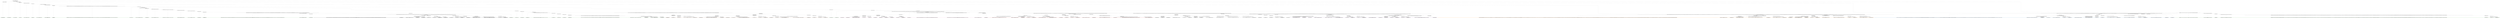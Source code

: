 digraph T {
	{
		rank=same
		421 [penwidth=3,colorscheme=set19,color=3,label="31;32;33;34;35;36;37;38;39;40;51;52;53;54;55;56;57;58;59;60_P\nP\n5.8%"]
		419 [penwidth=3,colorscheme=set19,color=3,label="41;42;43;44;45;46;47;48;49;50;61;62;63;64;65;66;67;68;69;70_P\nP\n0.76%"]
		417 [penwidth=3,colorscheme=set19,color=3,label="71;72;73;74;75;76;77;78;79;80;81;82;83;84;85;86;87;88;89;90_P\nP\n1.8%"]
		415 [penwidth=3,colorscheme=set19,color=3,label="121;122;123;124;125;126;127;128;129;130_P\nP\n1%"]
		413 [penwidth=3,colorscheme=set19,color=3,label="131;132;133;134;135;136;137;138;139;140;151;152;153;154;155;156;157;158;159;160_P\nP\n0.4%"]
		411 [penwidth=3,colorscheme=set19,color=3,label="191;192;193;194;195;196;197;198;199;200_P\nP\n0.88%"]
		409 [penwidth=3,colorscheme=set19,color=3,label="211;212;213;214;215;216;217;218;219;220;231;232;233;234;235;236;237;238;239;240_P\nP\n0.22%"]
		407 [penwidth=3,colorscheme=set19,color=3,label="301;302;303;304;305;306;307;308;309;310;331;332;333;334;335;336;337;338;339;340_P\nP\n0.0085%"]
		405 [penwidth=3,colorscheme=set19,color=3,label="361;362;363;364;365;366;367;368;369;370_P\nP\n0.052%"]
		403 [penwidth=3,colorscheme=set19,color=3,label="391;392;393;394;395;396;397;398;399;400;431;432;433;434;435;436;437;438;439;440;441;442;443;444;445;446;447;448;449;450;521;522;523;524;525;526;527;528;529;530;531;532;533;534;535;536;537;538;539;540;541;542;543;544;545;546;547;548;549;550;571;572;573;574;575;576;577;578;579;580;641;642;643;644;645;646;647;648;649;650;661;662;663;664;665;666;667;668;669;670;731;732;733;734;735;736;737;738;739;740;741;742;743;744;745;746;747;748;749;750;761;762;763;764;765;766;767;768;769;770;781;782;783;784;785;786;787;788;789;790;821;822;823;824;825;826;827;828;829;830;891;892;893;894;895;896;897;898;899;900;961;962;963;964;965;966;967;968;969;970;1021;1022;1023;1024;1025;1026;1027;1028;1029;1030;1061;1062;1063;1064;1065;1066;1067;1068;1069;1070;1071_P\nP\n2.7%"]
		401 [penwidth=3,colorscheme=set19,color=3,label="1122;1123;1124;1125;1126;1127;1128;1129;1130;1131_P\nP\n1%"]
		398 [penwidth=3,colorscheme=set19,color=3,label="1192;1193;1194;1195;1196;1197;1198;1199;1200;1201;1252;1253;1254;1255;1256;1257;1258;1259;1260;1261_P\nP\n3.5%"]
		396 [penwidth=3,colorscheme=set19,color=3,label="1332;1333;1334;1335;1336;1337;1338;1339;1340;1341_P\nP\n0.14%"]
		394 [penwidth=3,colorscheme=set19,color=3,label="1542;1543;1544;1545;1546;1547;1548;1549;1550;1551;1602;1603;1604;1605;1606;1607;1608;1609;1610;1611_P\nP\n0.25%"]
		392 [penwidth=3,colorscheme=set19,color=3,label="1692;1693;1694;1695;1696;1697;1698;1699;1700;1701;1732;1733;1734;1735;1736;1737;1738;1739;1740;1741;1812;1813;1814;1815;1816;1817;1818;1819;1820;1821_P\nP\n0.11%"]
		390 [penwidth=3,colorscheme=set19,color=3,label="1932;1933;1934;1935;1936;1937;1938;1939;1940;1941;1982;1983;1984;1985;1986;1987;1988;1989;1990;1991_P\nP\n0.014%"]
		388 [penwidth=3,colorscheme=set19,color=3,label="2172;2173;2174;2175;2176;2177;2178;2179;2180;2181;2272;2273;2274;2275;2276;2277;2278;2279;2280;2281_P\nP\n0.053%"]
		386 [penwidth=3,colorscheme=set19,color=3,label="2482;2483;2484;2485;2486;2487;2488;2489;2490;2491_P\nP\n0.006%"]
		384 [penwidth=3,colorscheme=set19,color=3,label="2592;2593;2594;2595;2596;2597;2598;2599;2600;2601_P\nP\n0.0032%"]
		382 [penwidth=3,colorscheme=set19,color=3,label="2682;2683;2684;2685;2686;2687;2688;2689;2690;2691;2752;2753;2754;2755;2756;2757;2758;2759;2760;2761;2862;2863;2864;2865;2866;2867;2868;2869;2870;2871;2952;2953;2954;2955;2956;2957;2958;2959;2960;2961;3072;3073;3074;3075;3076;3077;3078;3079;3080;3081;3122;3123;3124;3125;3126;3127;3128;3129;3130;3131;3182;3183;3184;3185;3186;3187;3188;3189;3190;3191;3252;3253;3254;3255;3256;3257;3258;3259;3260;3261;3322;3323;3324;3325;3326;3327;3328;3329;3330;3331;3392;3393;3394;3395;3396;3397;3398;3399;3400;3401;3452;3453;3454;3455;3456;3457;3458;3459;3460;3461;3742;3743;3744;3745;3746;3747;3748;3749;3750;3751;3782;3783;3784;3785;3786;3787;3788;3789;3790;3791;3932;3933;3934;3935;3936;3937;3938;3939;3940;3941;4032;4033;4034;4035;4036;4037;4038;4039;4040;4041;4102;4103;4104;4105;4106;4107;4108;4109;4110;4111;4192;4193;4194;4195;4196;4197;4198;4199;4200;4201;4333;4334;4335;4336;4337;4338;4339;4340;4341;4342;4343_P\nP\n9.7%"]
		380 [penwidth=3,colorscheme=set19,color=3,label="4424;4425;4426;4427;4428;4429;4430;4431;4432;4433;4524;4525;4526;4527;4528;4529;4530;4531;4532;4533_P\nP\n5.2%"]
		378 [penwidth=3,colorscheme=set19,color=3,label="4674;4675;4676;4677;4678;4679;4680;4681;4682;4683_P\nP\n6.8%"]
		376 [penwidth=3,colorscheme=set19,color=3,label="4664;4665;4666;4667;4668;4669;4670;4671;4672;4673_P\nP\n5.3%"]
		374 [penwidth=3,colorscheme=set19,color=3,label="1212;1213;1214;1215;1216;1217;1218;1219;1220;1221_P\nP\n1.3%"]
		372 [penwidth=3,colorscheme=set19,color=3,label="1322;1323;1324;1325;1326;1327;1328;1329;1330;1331_P\nP\n0.71%"]
		370 [penwidth=3,colorscheme=set19,color=3,label="1362;1363;1364;1365;1366;1367;1368;1369;1370;1371_P\nP\n1.3%"]
		368 [penwidth=3,colorscheme=set19,color=3,label="1582;1583;1584;1585;1586;1587;1588;1589;1590;1591;1632;1633;1634;1635;1636;1637;1638;1639;1640;1641;1672;1673;1674;1675;1676;1677;1678;1679;1680;1681;1712;1713;1714;1715;1716;1717;1718;1719;1720;1721_P\nP\n0.051%"]
		366 [penwidth=3,colorscheme=set19,color=3,label="1872;1873;1874;1875;1876;1877;1878;1879;1880;1881_P\nP\n0.024%"]
		364 [penwidth=3,colorscheme=set19,color=3,label="1912;1913;1914;1915;1916;1917;1918;1919;1920;1921_P\nP\n0.017%"]
		362 [penwidth=3,colorscheme=set19,color=3,label="2042;2043;2044;2045;2046;2047;2048;2049;2050;2051_P\nP\n0.012%"]
		360 [penwidth=3,colorscheme=set19,color=3,label="2262;2263;2264;2265;2266;2267;2268;2269;2270;2271_P\nP\n0.0067%"]
		358 [penwidth=3,colorscheme=set19,color=3,label="2412;2413;2414;2415;2416;2417;2418;2419;2420;2421;2572;2573;2574;2575;2576;2577;2578;2579;2580;2581;2732;2733;2734;2735;2736;2737;2738;2739;2740;2741;2962;2963;2964;2965;2966;2967;2968;2969;2970;2971;3032;3033;3034;3035;3036;3037;3038;3039;3040;3041;3132;3133;3134;3135;3136;3137;3138;3139;3140;3141;3232;3233;3234;3235;3236;3237;3238;3239;3240;3241;3522;3523;3524;3525;3526;3527;3528;3529;3530;3531;3632;3633;3634;3635;3636;3637;3638;3639;3640;3641;3672;3673;3674;3675;3676;3677;3678;3679;3680;3681;3862;3863;3864;3865;3866;3867;3868;3869;3870;3871_P\nP\n0.0088%"]
		356 [penwidth=3,colorscheme=set19,color=3,label="3912;3913;3914;3915;3916;3917;3918;3919;3920;3921;4172;4173;4174;4175;4176;4177;4178;4179;4180;4181;4312;4313;4314;4315;4316;4317;4318;4319;4320;4321;4322_P\nP\n3.9%"]
		354 [penwidth=3,colorscheme=set19,color=3,label="4654;4655;4656;4657;4658;4659;4660;4661;4662;4663_P\nP\n9%"]
		352 [penwidth=3,colorscheme=set19,color=3,label="4764;4765;4766;4767;4768;4769;4770;4771;4772;4773;4854;4855;4856;4857;4858;4859;4860;4861;4862;4863_P\nP\n6.6%"]
		350 [penwidth=3,colorscheme=set19,color=3,label="4844;4845;4846;4847;4848;4849;4850;4851;4852;4853_P\nP\n6.8%"]
		348 [penwidth=3,colorscheme=set19,color=3,label="1182;1183;1184;1185;1186;1187;1188;1189;1190;1191_P\nP\n0.28%"]
		346 [penwidth=3,colorscheme=set19,color=3,label="1242;1243;1244;1245;1246;1247;1248;1249;1250;1251_P\nP\n6.3%"]
		344 [penwidth=3,colorscheme=set19,color=3,label="91;92;93;94;95;96;97;98;99;100;111;112;113;114;115;116;117;118;119;120;141;142;143;144;145;146;147;148;149;150;171;172;173;174;175;176;177;178;179;180;181;182;183;184;185;186;187;188;189;190;201;202;203;204;205;206;207;208;209;210;221;222;223;224;225;226;227;228;229;230_P\nP\n0.088%"]
		342 [penwidth=3,colorscheme=set19,color=3,label="241;242;243;244;245;246;247;248;249;250;261;262;263;264;265;266;267;268;269;270;281;282;283;284;285;286;287;288;289;290_P\nP\n0.097%"]
		340 [penwidth=3,colorscheme=set19,color=3,label="321;322;323;324;325;326;327;328;329;330_P\nP\n0.23%"]
		338 [penwidth=3,colorscheme=set19,color=3,label="381;382;383;384;385;386;387;388;389;390;421;422;423;424;425;426;427;428;429;430;461;462;463;464;465;466;467;468;469;470;491;492;493;494;495;496;497;498;499;500_P\nP\n0.0067%"]
		336 [penwidth=3,colorscheme=set19,color=3,label="561;562;563;564;565;566;567;568;569;570;621;622;623;624;625;626;627;628;629;630;631;632;633;634;635;636;637;638;639;640;651;652;653;654;655;656;657;658;659;660;691;692;693;694;695;696;697;698;699;700;721;722;723;724;725;726;727;728;729;730;751;752;753;754;755;756;757;758;759;760;811;812;813;814;815;816;817;818;819;820;841;842;843;844;845;846;847;848;849;850;861;862;863;864;865;866;867;868;869;870;911;912;913;914;915;916;917;918;919;920;941;942;943;944;945;946;947;948;949;950;981;982;983;984;985;986;987;988;989;990;1051;1052;1053;1054;1055;1056;1057;1058;1059;1060;1082;1083;1084;1085;1086;1087;1088;1089;1090;1091;1132;1133;1134;1135;1136;1137;1138;1139;1140;1141;1162;1163;1164;1165;1166;1167;1168;1169;1170;1171;1222;1223;1224;1225;1226;1227;1228;1229;1230;1231;1282;1283;1284;1285;1286;1287;1288;1289;1290;1291;1382;1383;1384;1385;1386;1387;1388;1389;1390;1391;1412;1413;1414;1415;1416;1417;1418;1419;1420;1421;1452;1453;1454;1455;1456;1457;1458;1459;1460;1461;1502;1503;1504;1505;1506;1507;1508;1509;1510;1511;1752;1753;1754;1755;1756;1757;1758;1759;1760;1761;1832;1833;1834;1835;1836;1837;1838;1839;1840;1841;1942;1943;1944;1945;1946;1947;1948;1949;1950;1951;2002;2003;2004;2005;2006;2007;2008;2009;2010;2011;2082;2083;2084;2085;2086;2087;2088;2089;2090;2091;2122;2123;2124;2125;2126;2127;2128;2129;2130;2131;2232;2233;2234;2235;2236;2237;2238;2239;2240;2241;2302;2303;2304;2305;2306;2307;2308;2309;2310;2311;2462;2463;2464;2465;2466;2467;2468;2469;2470;2471;2532;2533;2534;2535;2536;2537;2538;2539;2540;2541;2692;2693;2694;2695;2696;2697;2698;2699;2700;2701;2772;2773;2774;2775;2776;2777;2778;2779;2780;2781;2872;2873;2874;2875;2876;2877;2878;2879;2880;2881;3102;3103;3104;3105;3106;3107;3108;3109;3110;3111;3162;3163;3164;3165;3166;3167;3168;3169;3170;3171;3432;3433;3434;3435;3436;3437;3438;3439;3440;3441;3512;3513;3514;3515;3516;3517;3518;3519;3520;3521;3572;3573;3574;3575;3576;3577;3578;3579;3580;3581;3662;3663;3664;3665;3666;3667;3668;3669;3670;3671;3852;3853;3854;3855;3856;3857;3858;3859;3860;3861;3972;3973;3974;3975;3976;3977;3978;3979;3980;3981;4022;4023;4024;4025;4026;4027;4028;4029;4030;4031;4162;4163;4164;4165;4166;4167;4168;4169;4170;4171;4404;4405;4406;4407;4408;4409;4410;4411;4412;4413;4504;4505;4506;4507;4508;4509;4510;4511;4512;4513;4644;4645;4646;4647;4648;4649;4650;4651;4652;4653;4744;4745;4746;4747;4748;4749;4750;4751;4752;4753;4834;4835;4836;4837;4838;4839;4840;4841;4842;4843;4964;4965;4966;4967;4968;4969;4970;4971;4972;4973;5014;5015;5016;5017;5018;5019;5020;5021;5022;5023;5024_P\nP\n2.4%"]
		334 [penwidth=3,colorscheme=set19,color=3,label="5065;5066;5067;5068;5069;5070;5071;5072;5073;5074_P\nP\n5%"]
		332 [penwidth=3,colorscheme=set19,color=3,label="5095;5096;5097;5098;5099;5100;5101;5102;5103;5104_P\nP\n2.2%"]
		330 [penwidth=3,colorscheme=set19,color=3,label="5135;5136;5137;5138;5139;5140;5141;5142;5143;5144_P\nP\n7.9%"]
		328 [penwidth=3,colorscheme=set19,color=2,label="101;102;103;104;105;106;107;108;109;110;161;162;163;164;165;166;167;168;169;170;271;272;273;274;275;276;277;278;279;280;291;292;293;294;295;296;297;298;299;300;311;312;313;314;315;316;317;318;319;320;341;342;343;344;345;346;347;348;349;350;411;412;413;414;415;416;417;418;419;420;481;482;483;484;485;486;487;488;489;490;511;512;513;514;515;516;517;518;519;520;551;552;553;554;555;556;557;558;559;560;581;582;583;584;585;586;587;588;589;590;591;592;593;594;595;596;597;598;599;600;611;612;613;614;615;616;617;618;619;620;681;682;683;684;685;686;687;688;689;690;711;712;713;714;715;716;717;718;719;720;771;772;773;774;775;776;777;778;779;780;801;802;803;804;805;806;807;808;809;810;851;852;853;854;855;856;857;858;859;860;881;882;883;884;885;886;887;888;889;890;901;902;903;904;905;906;907;908;909;910;931;932;933;934;935;936;937;938;939;940;951;952;953;954;955;956;957;958;959;960;1011;1012;1013;1014;1015;1016;1017;1018;1019;1020;1041;1042;1043;1044;1045;1046;1047;1048;1049;1050;1092;1093;1094;1095;1096;1097;1098;1099;1100;1101;1142;1143;1144;1145;1146;1147;1148;1149;1150;1151;1202;1203;1204;1205;1206;1207;1208;1209;1210;1211;1232;1233;1234;1235;1236;1237;1238;1239;1240;1241;1292;1293;1294;1295;1296;1297;1298;1299;1300;1301;1372;1373;1374;1375;1376;1377;1378;1379;1380;1381;1402;1403;1404;1405;1406;1407;1408;1409;1410;1411;1492;1493;1494;1495;1496;1497;1498;1499;1500;1501;1552;1553;1554;1555;1556;1557;1558;1559;1560;1561;1702;1703;1704;1705;1706;1707;1708;1709;1710;1711;1742;1743;1744;1745;1746;1747;1748;1749;1750;1751_M1\nM1\n5.1%"]
		325 [penwidth=3,colorscheme=set19,color=2,label="1992;1993;1994;1995;1996;1997;1998;1999;2000;2001;2072;2073;2074;2075;2076;2077;2078;2079;2080;2081;2222;2223;2224;2225;2226;2227;2228;2229;2230;2231_M1\nM1\n1.3%"]
		323 [penwidth=3,colorscheme=set19,color=2,label="2392;2393;2394;2395;2396;2397;2398;2399;2400;2401_M1\nM1\n7.9%"]
		320 [penwidth=3,colorscheme=set19,color=2,label="2112;2113;2114;2115;2116;2117;2118;2119;2120;2121_M1\nM1\n8.6%"]
		318 [penwidth=3,colorscheme=set19,color=2,label="2212;2213;2214;2215;2216;2217;2218;2219;2220;2221;2382;2383;2384;2385;2386;2387;2388;2389;2390;2391_M1\nM1\n3%"]
		316 [penwidth=3,colorscheme=set19,color=2,label="2632;2633;2634;2635;2636;2637;2638;2639;2640;2641_M1\nM1\n1.3%"]
		314 [penwidth=3,colorscheme=set19,color=2,label="2762;2763;2764;2765;2766;2767;2768;2769;2770;2771_M1\nM1\n5.7%"]
		311 [penwidth=3,colorscheme=set19,color=2,label="2292;2293;2294;2295;2296;2297;2298;2299;2300;2301;2372;2373;2374;2375;2376;2377;2378;2379;2380;2381_M1\nM1\n2%"]
		309 [penwidth=3,colorscheme=set19,color=2,label="2452;2453;2454;2455;2456;2457;2458;2459;2460;2461;2522;2523;2524;2525;2526;2527;2528;2529;2530;2531_M1\nM1\n6%"]
		307 [penwidth=3,colorscheme=set19,color=2,label="2362;2363;2364;2365;2366;2367;2368;2369;2370;2371_M1\nM1\n6.5%"]
		305 [penwidth=3,colorscheme=set19,color=2,label="2282;2283;2284;2285;2286;2287;2288;2289;2290;2291_M1\nM1\n0.62%"]
		303 [penwidth=3,colorscheme=set19,color=2,label="2442;2443;2444;2445;2446;2447;2448;2449;2450;2451;2512;2513;2514;2515;2516;2517;2518;2519;2520;2521_M1\nM1\n3%"]
		301 [penwidth=3,colorscheme=set19,color=2,label="2602;2603;2604;2605;2606;2607;2608;2609;2610;2611_M1\nM1\n5%"]
		299 [penwidth=3,colorscheme=set19,color=2,label="2102;2103;2104;2105;2106;2107;2108;2109;2110;2111;2192;2193;2194;2195;2196;2197;2198;2199;2200;2201;2352;2353;2354;2355;2356;2357;2358;2359;2360;2361_M1\nM1\n3.6%"]
		297 [penwidth=3,colorscheme=set19,color=2,label="2432;2433;2434;2435;2436;2437;2438;2439;2440;2441_M1\nM1\n3.2%"]
		295 [penwidth=3,colorscheme=set19,color=2,label="2502;2503;2504;2505;2506;2507;2508;2509;2510;2511_M1\nM1\n5%"]
		293 [penwidth=3,colorscheme=set19,color=2,label="2182;2183;2184;2185;2186;2187;2188;2189;2190;2191;2342;2343;2344;2345;2346;2347;2348;2349;2350;2351;2492;2493;2494;2495;2496;2497;2498;2499;2500;2501_M1\nM1\n11%"]
		291 [penwidth=3,colorscheme=set19,color=2,label="2332;2333;2334;2335;2336;2337;2338;2339;2340;2341_M1\nM1\n12%"]
		289 [penwidth=3,colorscheme=set19,color=2,label="2422;2423;2424;2425;2426;2427;2428;2429;2430;2431_M1\nM1\n8.9%"]
		283 [penwidth=3,colorscheme=set19,color=8,label="3222;3223;3224;3225;3226;3227;3228;3229;3230;3231_M2\nM2\n7.2%"]
		281 [penwidth=3,colorscheme=set19,color=8,label="3292;3293;3294;3295;3296;3297;3298;3299;3300;3301_M2\nM2\n5.7%"]
		279 [penwidth=3,colorscheme=set19,color=8,label="3502;3503;3504;3505;3506;3507;3508;3509;3510;3511;3622;3623;3624;3625;3626;3627;3628;3629;3630;3631_M2\nM2\n5.8%"]
		277 [penwidth=3,colorscheme=set19,color=8,label="3422;3423;3424;3425;3426;3427;3428;3429;3430;3431_M2\nM2\n7.2%"]
		275 [penwidth=3,colorscheme=set19,color=8,label="3492;3493;3494;3495;3496;3497;3498;3499;3500;3501_M2\nM2\n5.2%"]
		273 [penwidth=3,colorscheme=set19,color=8,label="3372;3373;3374;3375;3376;3377;3378;3379;3380;3381_M2\nM2\n5.9%"]
		271 [penwidth=3,colorscheme=set19,color=8,label="3562;3563;3564;3565;3566;3567;3568;3569;3570;3571_M2\nM2\n2.4%"]
		269 [penwidth=3,colorscheme=set19,color=8,label="3612;3613;3614;3615;3616;3617;3618;3619;3620;3621_M2\nM2\n8.9%"]
		267 [penwidth=3,colorscheme=set19,color=8,label="3722;3723;3724;3725;3726;3727;3728;3729;3730;3731_M2\nM2\n5.1%"]
		265 [penwidth=3,colorscheme=set19,color=8,label="3212;3213;3214;3215;3216;3217;3218;3219;3220;3221_M2\nM2\n3.4%"]
		263 [penwidth=3,colorscheme=set19,color=8,label="3362;3363;3364;3365;3366;3367;3368;3369;3370;3371_M2\nM2\n8.1%"]
		261 [penwidth=3,colorscheme=set19,color=8,label="3202;3203;3204;3205;3206;3207;3208;3209;3210;3211_M2\nM2\n4.4%"]
		259 [penwidth=3,colorscheme=set19,color=8,label="3282;3283;3284;3285;3286;3287;3288;3289;3290;3291;3352;3353;3354;3355;3356;3357;3358;3359;3360;3361;3412;3413;3414;3415;3416;3417;3418;3419;3420;3421;3482;3483;3484;3485;3486;3487;3488;3489;3490;3491;3552;3553;3554;3555;3556;3557;3558;3559;3560;3561;3602;3603;3604;3605;3606;3607;3608;3609;3610;3611_M2\nM2\n11%"]
		257 [penwidth=3,colorscheme=set19,color=8,label="3342;3343;3344;3345;3346;3347;3348;3349;3350;3351;3472;3473;3474;3475;3476;3477;3478;3479;3480;3481;3542;3543;3544;3545;3546;3547;3548;3549;3550;3551;3592;3593;3594;3595;3596;3597;3598;3599;3600;3601;3652;3653;3654;3655;3656;3657;3658;3659;3660;3661;3712;3713;3714;3715;3716;3717;3718;3719;3720;3721_M2\nM2\n7.4%"]
		255 [penwidth=3,colorscheme=set19,color=8,label="3402;3403;3404;3405;3406;3407;3408;3409;3410;3411;3462;3463;3464;3465;3466;3467;3468;3469;3470;3471_M2\nM2\n7.3%"]
		253 [penwidth=3,colorscheme=set19,color=8,label="3692;3693;3694;3695;3696;3697;3698;3699;3700;3701_M2\nM2\n5.2%"]
		249 [penwidth=3,colorscheme=set19,color=9,label="3882;3883;3884;3885;3886;3887;3888;3889;3890;3891_M3\nM3\n9%"]
		247 [penwidth=3,colorscheme=set19,color=9,label="4282;4283;4284;4285;4286;4287;4288;4289;4290;4291_M3\nM3\n7.5%"]
		245 [penwidth=3,colorscheme=set19,color=9,label="3952;3953;3954;3955;3956;3957;3958;3959;3960;3961_M3\nM3\n0.72%"]
		243 [penwidth=3,colorscheme=set19,color=9,label="3992;3993;3994;3995;3996;3997;3998;3999;4000;4001;4072;4073;4074;4075;4076;4077;4078;4079;4080;4081_M3\nM3\n3.8%"]
		241 [penwidth=3,colorscheme=set19,color=9,label="4132;4133;4134;4135;4136;4137;4138;4139;4140;4141_M3\nM3\n4%"]
		239 [penwidth=3,colorscheme=set19,color=9,label="4272;4273;4274;4275;4276;4277;4278;4279;4280;4281_M3\nM3\n7.2%"]
		236 [penwidth=3,colorscheme=set19,color=9,label="4364;4365;4366;4367;4368;4369;4370;4371;4372;4373_M3\nM3\n6.6%"]
		234 [penwidth=3,colorscheme=set19,color=9,label="4484;4485;4486;4487;4488;4489;4490;4491;4492;4493_M3\nM3\n5.8%"]
		232 [penwidth=3,colorscheme=set19,color=9,label="4474;4475;4476;4477;4478;4479;4480;4481;4482;4483;4594;4595;4596;4597;4598;4599;4600;4601;4602;4603_M3\nM3\n5.7%"]
		228 [penwidth=3,colorscheme=set19,color=9,label="3982;3983;3984;3985;3986;3987;3988;3989;3990;3991;4252;4253;4254;4255;4256;4257;4258;4259;4260;4261_M3\nM3\n7.6%"]
		226 [penwidth=3,colorscheme=set19,color=9,label="4062;4063;4064;4065;4066;4067;4068;4069;4070;4071;4242;4243;4244;4245;4246;4247;4248;4249;4250;4251;4464;4465;4466;4467;4468;4469;4470;4471;4472;4473_M3\nM3\n6.7%"]
		224 [penwidth=3,colorscheme=set19,color=9,label="4122;4123;4124;4125;4126;4127;4128;4129;4130;4131;4232;4233;4234;4235;4236;4237;4238;4239;4240;4241_M3\nM3\n2.2%"]
		222 [penwidth=3,colorscheme=set19,color=9,label="4454;4455;4456;4457;4458;4459;4460;4461;4462;4463_M3\nM3\n7.6%"]
		220 [penwidth=3,colorscheme=set19,color=9,label="4052;4053;4054;4055;4056;4057;4058;4059;4060;4061_M3\nM3\n4.2%"]
		218 [penwidth=3,colorscheme=set19,color=9,label="4222;4223;4224;4225;4226;4227;4228;4229;4230;4231_M3\nM3\n0.92%"]
		216 [penwidth=3,colorscheme=set19,color=9,label="4354;4355;4356;4357;4358;4359;4360;4361;4362;4363_M3\nM3\n3.9%"]
		214 [penwidth=3,colorscheme=set19,color=9,label="4444;4445;4446;4447;4448;4449;4450;4451;4452;4453_M3\nM3\n4.2%"]
		212 [penwidth=3,colorscheme=set19,color=9,label="4544;4545;4546;4547;4548;4549;4550;4551;4552;4553_M3\nM3\n5.9%"]
		210 [penwidth=3,colorscheme=set19,color=9,label="4212;4213;4214;4215;4216;4217;4218;4219;4220;4221_M3\nM3\n6.5%"]
		207 [penwidth=3,colorscheme=set19,color=7,label="3962;3963;3964;3965;3966;3967;3968;3969;3970;3971_M4\nM4\n0.54%"]
		205 [penwidth=3,colorscheme=set19,color=7,label="4394;4395;4396;4397;4398;4399;4400;4401;4402;4403_M4\nM4\n6.8%"]
		202 [penwidth=3,colorscheme=set19,color=7,label="4634;4635;4636;4637;4638;4639;4640;4641;4642;4643_M4\nM4\n7.4%"]
		200 [penwidth=3,colorscheme=set19,color=7,label="4734;4735;4736;4737;4738;4739;4740;4741;4742;4743;4824;4825;4826;4827;4828;4829;4830;4831;4832;4833_M4\nM4\n1.9%"]
		198 [penwidth=3,colorscheme=set19,color=7,label="4904;4905;4906;4907;4908;4909;4910;4911;4912;4913_M4\nM4\n5%"]
		193 [penwidth=3,colorscheme=set19,color=7,label="4384;4385;4386;4387;4388;4389;4390;4391;4392;4393_M4\nM4\n2.5%"]
		190 [penwidth=3,colorscheme=set19,color=7,label="4564;4565;4566;4567;4568;4569;4570;4571;4572;4573;4814;4815;4816;4817;4818;4819;4820;4821;4822;4823;4894;4895;4896;4897;4898;4899;4900;4901;4902;4903_M4\nM4\n6.2%"]
		188 [penwidth=3,colorscheme=set19,color=7,label="4724;4725;4726;4727;4728;4729;4730;4731;4732;4733_M4\nM4\n5.6%"]
		185 [penwidth=3,colorscheme=set19,color=7,label="4624;4625;4626;4627;4628;4629;4630;4631;4632;4633_M4\nM4\n2.4%"]
		183 [penwidth=3,colorscheme=set19,color=7,label="4714;4715;4716;4717;4718;4719;4720;4721;4722;4723_M4\nM4\n2%"]
		181 [penwidth=3,colorscheme=set19,color=7,label="4804;4805;4806;4807;4808;4809;4810;4811;4812;4813;4884;4885;4886;4887;4888;4889;4890;4891;4892;4893;4954;4955;4956;4957;4958;4959;4960;4961;4962;4963_M4\nM4\n9.5%"]
		179 [penwidth=3,colorscheme=set19,color=7,label="4704;4705;4706;4707;4708;4709;4710;4711;4712;4713_M4\nM4\n6%"]
		177 [penwidth=3,colorscheme=set19,color=7,label="4794;4795;4796;4797;4798;4799;4800;4801;4802;4803_M4\nM4\n0.53%"]
		175 [penwidth=3,colorscheme=set19,color=7,label="4874;4875;4876;4877;4878;4879;4880;4881;4882;4883_M4\nM4\n5%"]
		173 [penwidth=3,colorscheme=set19,color=7,label="4302;4303;4304;4305;4306;4307;4308;4309;4310;4311_M4\nM4\n4.7%"]
		171 [penwidth=3,colorscheme=set19,color=7,label="4374;4375;4376;4377;4378;4379;4380;4381;4382;4383_M4\nM4\n6.5%"]
		169 [penwidth=3,colorscheme=set19,color=7,label="4614;4615;4616;4617;4618;4619;4620;4621;4622;4623;4694;4695;4696;4697;4698;4699;4700;4701;4702;4703_M4\nM4\n5.1%"]
		167 [penwidth=3,colorscheme=set19,color=7,label="4784;4785;4786;4787;4788;4789;4790;4791;4792;4793;4864;4865;4866;4867;4868;4869;4870;4871;4872;4873;4944;4945;4946;4947;4948;4949;4950;4951;4952;4953_M4\nM4\n5.2%"]
		165 [penwidth=3,colorscheme=set19,color=7,label="4292;4293;4294;4295;4296;4297;4298;4299;4300;4301_M4\nM4\n3.8%"]
		163 [penwidth=3,colorscheme=set19,color=7,label="4604;4605;4606;4607;4608;4609;4610;4611;4612;4613_M4\nM4\n3.4%"]
		161 [penwidth=3,colorscheme=set19,color=7,label="4684;4685;4686;4687;4688;4689;4690;4691;4692;4693_M4\nM4\n4.1%"]
		159 [penwidth=3,colorscheme=set19,color=7,label="4774;4775;4776;4777;4778;4779;4780;4781;4782;4783_M4\nM4\n5.8%"]
		157 [penwidth=3,colorscheme=set19,color=5,label="251;252;253;254;255;256;257;258;259;260;351;352;353;354;355;356;357;358;359;360;371;372;373;374;375;376;377;378;379;380;401;402;403;404;405;406;407;408;409;410;451;452;453;454;455;456;457;458;459;460;471;472;473;474;475;476;477;478;479;480;501;502;503;504;505;506;507;508;509;510;601;602;603;604;605;606;607;608;609;610;671;672;673;674;675;676;677;678;679;680;701;702;703;704;705;706;707;708;709;710;791;792;793;794;795;796;797;798;799;800;831;832;833;834;835;836;837;838;839;840;871;872;873;874;875;876;877;878;879;880;921;922;923;924;925;926;927;928;929;930;971;972;973;974;975;976;977;978;979;980;991;992;993;994;995;996;997;998;999;1000;1001;1002;1003;1004;1005;1006;1007;1008;1009;1010;1031;1032;1033;1034;1035;1036;1037;1038;1039;1040;1072;1073;1074;1075;1076;1077;1078;1079;1080;1081;1102;1103;1104;1105;1106;1107;1108;1109;1110;1111;1112;1113;1114;1115;1116;1117;1118;1119;1120;1121;1172;1173;1174;1175;1176;1177;1178;1179;1180;1181;1262;1263;1264;1265;1266;1267;1268;1269;1270;1271;1642;1643;1644;1645;1646;1647;1648;1649;1650;1651;1762;1763;1764;1765;1766;1767;1768;1769;1770;1771;2012;2013;2014;2015;2016;2017;2018;2019;2020;2021;2092;2093;2094;2095;2096;2097;2098;2099;2100;2101;2132;2133;2134;2135;2136;2137;2138;2139;2140;2141;2242;2243;2244;2245;2246;2247;2248;2249;2250;2251;2312;2313;2314;2315;2316;2317;2318;2319;2320;2321;2542;2543;2544;2545;2546;2547;2548;2549;2550;2551;2612;2613;2614;2615;2616;2617;2618;2619;2620;2621;2642;2643;2644;2645;2646;2647;2648;2649;2650;2651;2702;2703;2704;2705;2706;2707;2708;2709;2710;2711;2782;2783;2784;2785;2786;2787;2788;2789;2790;2791;2812;2813;2814;2815;2816;2817;2818;2819;2820;2821;2882;2883;2884;2885;2886;2887;2888;2889;2890;2891;2932;2933;2934;2935;2936;2937;2938;2939;2940;2941;3012;3013;3014;3015;3016;3017;3018;3019;3020;3021;3112;3113;3114;3115;3116;3117;3118;3119;3120;3121;3172;3173;3174;3175;3176;3177;3178;3179;3180;3181;3302;3303;3304;3305;3306;3307;3308;3309;3310;3311;3382;3383;3384;3385;3386;3387;3388;3389;3390;3391;3812;3813;3814;3815;3816;3817;3818;3819;3820;3821;3902;3903;3904;3905;3906;3907;3908;3909;3910;3911;4012;4013;4014;4015;4016;4017;4018;4019;4020;4021;4152;4153;4154;4155;4156;4157;4158;4159;4160;4161;4754;4755;4756;4757;4758;4759;4760;4761;4762;4763;4914;4915;4916;4917;4918;4919;4920;4921;4922;4923;4984;4985;4986;4987;4988;4989;4990;4991;4992;4993;5025;5026;5027;5028;5029;5030;5031;5032;5033;5034;5045;5046;5047;5048;5049;5050;5051;5052;5053;5054;5115;5116;5117;5118;5119;5120;5121;5122;5123;5124;5155;5156;5157;5158;5159;5160;5161;5162;5163;5164;5165;5166;5167;5168;5169;5170;5171;5172;5173;5174;5205;5206;5207;5208;5209;5210;5211;5212;5213;5214;5225;5226;5227;5228;5229;5230;5231;5232;5233;5234;5315;5316;5317;5318;5319;5320;5321;5322;5323;5324;5345;5346;5347;5348;5349;5350;5351;5352;5353;5354;5385;5386;5387;5388;5389;5390;5391;5392;5393;5394_M5\nM5\n0.21%"]
		155 [penwidth=3,colorscheme=set19,color=5,label="5435;5436;5437;5438;5439;5440;5441;5442;5443;5444;5465;5466;5467;5468;5469;5470;5471;5472;5473;5474_M5\nM5\n1.1%"]
		152 [penwidth=3,colorscheme=set19,color=5,label="5605;5606;5607;5608;5609;5610;5611;5612;5613;5614_M5\nM5\n2.3%"]
		150 [penwidth=3,colorscheme=set19,color=5,label="5745;5746;5747;5748;5749;5750;5751;5752;5753;5754;6015;6016;6017;6018;6019;6020;6021;6022;6023;6024_M5\nM5\n6.1%"]
		148 [penwidth=3,colorscheme=set19,color=5,label="5735;5736;5737;5738;5739;5740;5741;5742;5743;5744;5835;5836;5837;5838;5839;5840;5841;5842;5843;5844;5925;5926;5927;5928;5929;5930;5931;5932;5933;5934;6005;6006;6007;6008;6009;6010;6011;6012;6013;6014_M5\nM5\n7%"]
		146 [penwidth=3,colorscheme=set19,color=5,label="5825;5826;5827;5828;5829;5830;5831;5832;5833;5834_M5\nM5\n9.1%"]
		144 [penwidth=3,colorscheme=set19,color=5,label="5455;5456;5457;5458;5459;5460;5461;5462;5463;5464;5505;5506;5507;5508;5509;5510;5511;5512;5513;5514_M5\nM5\n2.4%"]
		142 [penwidth=3,colorscheme=set19,color=5,label="5725;5726;5727;5728;5729;5730;5731;5732;5733;5734_M5\nM5\n5.4%"]
		137 [penwidth=3,colorscheme=set19,color=5,label="5815;5816;5817;5818;5819;5820;5821;5822;5823;5824_M5\nM5\n7.5%"]
		135 [penwidth=3,colorscheme=set19,color=5,label="5915;5916;5917;5918;5919;5920;5921;5922;5923;5924;5995;5996;5997;5998;5999;6000;6001;6002;6003;6004_M5\nM5\n7%"]
		133 [penwidth=3,colorscheme=set19,color=5,label="5985;5986;5987;5988;5989;5990;5991;5992;5993;5994_M5\nM5\n8.8%"]
		131 [penwidth=3,colorscheme=set19,color=5,label="5705;5706;5707;5708;5709;5710;5711;5712;5713;5714_M5\nM5\n3.5%"]
		129 [penwidth=3,colorscheme=set19,color=5,label="5905;5906;5907;5908;5909;5910;5911;5912;5913;5914_M5\nM5\n7.7%"]
		127 [penwidth=3,colorscheme=set19,color=5,label="5645;5646;5647;5648;5649;5650;5651;5652;5653;5654;5805;5806;5807;5808;5809;5810;5811;5812;5813;5814_M5\nM5\n7.9%"]
		125 [penwidth=3,colorscheme=set19,color=5,label="5695;5696;5697;5698;5699;5700;5701;5702;5703;5704;5795;5796;5797;5798;5799;5800;5801;5802;5803;5804;5895;5896;5897;5898;5899;5900;5901;5902;5903;5904_M5\nM5\n5.1%"]
		123 [penwidth=3,colorscheme=set19,color=5,label="5785;5786;5787;5788;5789;5790;5791;5792;5793;5794_M5\nM5\n0.75%"]
		121 [penwidth=3,colorscheme=set19,color=5,label="6105;6106;6107;6108;6109;6110;6111;6112;6113;6114_M5\nM5\n6.8%"]
		119 [penwidth=3,colorscheme=set19,color=5,label="5595;5596;5597;5598;5599;5600;5601;5602;5603;5604;5685;5686;5687;5688;5689;5690;5691;5692;5693;5694_M5\nM5\n4.3%"]
		117 [penwidth=3,colorscheme=set19,color=5,label="5775;5776;5777;5778;5779;5780;5781;5782;5783;5784_M5\nM5\n7.1%"]
		113 [penwidth=3,colorscheme=set19,color=4,label="6045;6046;6047;6048;6049;6050;6051;6052;6053;6054;6135;6136;6137;6138;6139;6140;6141;6142;6143;6144_M6\nM6\n7%"]
		111 [penwidth=3,colorscheme=set19,color=4,label="6195;6196;6197;6198;6199;6200;6201;6202;6203;6204_M6\nM6\n10%"]
		109 [penwidth=3,colorscheme=set19,color=4,label="5615;5616;5617;5618;5619;5620;5621;5622;5623;5624_M6\nM6\n1%"]
		107 [penwidth=3,colorscheme=set19,color=4,label="5665;5666;5667;5668;5669;5670;5671;5672;5673;5674;5755;5756;5757;5758;5759;5760;5761;5762;5763;5764_M6\nM6\n8.6%"]
		105 [penwidth=3,colorscheme=set19,color=4,label="6035;6036;6037;6038;6039;6040;6041;6042;6043;6044;6125;6126;6127;6128;6129;6130;6131;6132;6133;6134_M6\nM6\n2.4%"]
		103 [penwidth=3,colorscheme=set19,color=4,label="6475;6476;6477;6478;6479;6480;6481;6482;6483;6484;6595;6596;6597;6598;6599;6600;6601;6602;6603;6604_M6\nM6\n6.6%"]
		100 [penwidth=3,colorscheme=set19,color=4,label="6315;6316;6317;6318;6319;6320;6321;6322;6323;6324_M6\nM6\n3%"]
		98 [penwidth=3,colorscheme=set19,color=4,label="6695;6696;6697;6698;6699;6700;6701;6702;6703;6704_M6\nM6\n5.9%"]
		96 [penwidth=3,colorscheme=set19,color=4,label="6465;6466;6467;6468;6469;6470;6471;6472;6473;6474_M6\nM6\n3.7%"]
		94 [penwidth=3,colorscheme=set19,color=4,label="6585;6586;6587;6588;6589;6590;6591;6592;6593;6594_M6\nM6\n5.5%"]
		92 [penwidth=3,colorscheme=set19,color=4,label="5845;5846;5847;5848;5849;5850;5851;5852;5853;5854;5935;5936;5937;5938;5939;5940;5941;5942;5943;5944_M6\nM6\n8.7%"]
		89 [penwidth=3,colorscheme=set19,color=4,label="6305;6306;6307;6308;6309;6310;6311;6312;6313;6314_M6\nM6\n3%"]
		87 [penwidth=3,colorscheme=set19,color=4,label="6455;6456;6457;6458;6459;6460;6461;6462;6463;6464_M6\nM6\n6%"]
		85 [penwidth=3,colorscheme=set19,color=4,label="6445;6446;6447;6448;6449;6450;6451;6452;6453;6454_M6\nM6\n2.5%"]
		83 [penwidth=3,colorscheme=set19,color=4,label="6575;6576;6577;6578;6579;6580;6581;6582;6583;6584_M6\nM6\n6.8%"]
		81 [penwidth=3,colorscheme=set19,color=4,label="6295;6296;6297;6298;6299;6300;6301;6302;6303;6304_M6\nM6\n0.82%"]
		79 [penwidth=3,colorscheme=set19,color=4,label="6565;6566;6567;6568;6569;6570;6571;6572;6573;6574_M6\nM6\n6.1%"]
		77 [penwidth=3,colorscheme=set19,color=4,label="6435;6436;6437;6438;6439;6440;6441;6442;6443;6444;6555;6556;6557;6558;6559;6560;6561;6562;6563;6564;6685;6686;6687;6688;6689;6690;6691;6692;6693;6694;6745;6746;6747;6748;6749;6750;6751;6752;6753;6754_M6\nM6\n5.1%"]
		75 [penwidth=3,colorscheme=set19,color=4,label="6545;6546;6547;6548;6549;6550;6551;6552;6553;6554_M6\nM6\n7%"]
		68 [penwidth=3,colorscheme=set19,color=1,label="6235;6236;6237;6238;6239;6240;6241;6242;6243;6244;6375;6376;6377;6378;6379;6380;6381;6382;6383;6384;6635;6636;6637;6638;6639;6640;6641;6642;6643;6644;6735;6736;6737;6738;6739;6740;6741;6742;6743;6744_M7\nM7\n6.4%"]
		66 [penwidth=3,colorscheme=set19,color=1,label="6365;6366;6367;6368;6369;6370;6371;6372;6373;6374;6505;6506;6507;6508;6509;6510;6511;6512;6513;6514_M7\nM7\n3.8%"]
		64 [penwidth=3,colorscheme=set19,color=1,label="6625;6626;6627;6628;6629;6630;6631;6632;6633;6634_M7\nM7\n5.1%"]
		62 [penwidth=3,colorscheme=set19,color=1,label="6615;6616;6617;6618;6619;6620;6621;6622;6623;6624_M7\nM7\n6.2%"]
		60 [penwidth=3,colorscheme=set19,color=1,label="6795;6796;6797;6798;6799;6800;6801;6802;6803;6804_M7\nM7\n5.7%"]
		58 [penwidth=3,colorscheme=set19,color=1,label="6225;6226;6227;6228;6229;6230;6231;6232;6233;6234;6355;6356;6357;6358;6359;6360;6361;6362;6363;6364_M7\nM7\n4%"]
		56 [penwidth=3,colorscheme=set19,color=1,label="6495;6496;6497;6498;6499;6500;6501;6502;6503;6504;6785;6786;6787;6788;6789;6790;6791;6792;6793;6794_M7\nM7\n6.2%"]
		54 [penwidth=3,colorscheme=set19,color=1,label="6145;6146;6147;6148;6149;6150;6151;6152;6153;6154_M7\nM7\n3.7%"]
		52 [penwidth=3,colorscheme=set19,color=1,label="6345;6346;6347;6348;6349;6350;6351;6352;6353;6354_M7\nM7\n5.1%"]
		50 [penwidth=3,colorscheme=set19,color=1,label="6605;6606;6607;6608;6609;6610;6611;6612;6613;6614_M7\nM7\n5.3%"]
		48 [penwidth=3,colorscheme=set19,color=1,label="6725;6726;6727;6728;6729;6730;6731;6732;6733;6734_M7\nM7\n7.4%"]
		46 [penwidth=3,colorscheme=set19,color=1,label="6065;6066;6067;6068;6069;6070;6071;6072;6073;6074;6215;6216;6217;6218;6219;6220;6221;6222;6223;6224_M7\nM7\n11%"]
		44 [penwidth=3,colorscheme=set19,color=1,label="6335;6336;6337;6338;6339;6340;6341;6342;6343;6344_M7\nM7\n9.1%"]
		42 [penwidth=3,colorscheme=set19,color=1,label="5865;5866;5867;5868;5869;5870;5871;5872;5873;5874;5955;5956;5957;5958;5959;5960;5961;5962;5963;5964;6055;6056;6057;6058;6059;6060;6061;6062;6063;6064_M7\nM7\n3.4%"]
		40 [penwidth=3,colorscheme=set19,color=1,label="6205;6206;6207;6208;6209;6210;6211;6212;6213;6214_M7\nM7\n2.4%"]
		38 [penwidth=3,colorscheme=set19,color=1,label="6325;6326;6327;6328;6329;6330;6331;6332;6333;6334;6485;6486;6487;6488;6489;6490;6491;6492;6493;6494;6715;6716;6717;6718;6719;6720;6721;6722;6723;6724;6765;6766;6767;6768;6769;6770;6771;6772;6773;6774;6775;6776;6777;6778;6779;6780;6781;6782;6783;6784_M7\nM7\n9.3%"]
		36 [penwidth=3,colorscheme=set19,color=1,label="6705;6706;6707;6708;6709;6710;6711;6712;6713;6714;6755;6756;6757;6758;6759;6760;6761;6762;6763;6764_M7\nM7\n5.7%"]
		34 [penwidth=3,colorscheme=set19,color=10,label="4924;4925;4926;4927;4928;4929;4930;4931;4932;4933;5004;5005;5006;5007;5008;5009;5010;5011;5012;5013;5085;5086;5087;5088;5089;5090;5091;5092;5093;5094;5185;5186;5187;5188;5189;5190;5191;5192;5193;5194;5215;5216;5217;5218;5219;5220;5221;5222;5223;5224;5245;5246;5247;5248;5249;5250;5251;5252;5253;5254;5265;5266;5267;5268;5269;5270;5271;5272;5273;5274;5285;5286;5287;5288;5289;5290;5291;5292;5293;5294;5325;5326;5327;5328;5329;5330;5331;5332;5333;5334;5365;5366;5367;5368;5369;5370;5371;5372;5373;5374;5405;5406;5407;5408;5409;5410;5411;5412;5413;5414;5445;5446;5447;5448;5449;5450;5451;5452;5453;5454;5485;5486;5487;5488;5489;5490;5491;5492;5493;5494;5535;5536;5537;5538;5539;5540;5541;5542;5543;5544;5585;5586;5587;5588;5589;5590;5591;5592;5593;5594;5635;5636;5637;5638;5639;5640;5641;5642;5643;5644;5675;5676;5677;5678;5679;5680;5681;5682;5683;5684_M8\nM8\n4.6%"]
		32 [penwidth=3,colorscheme=set19,color=10,label="5885;5886;5887;5888;5889;5890;5891;5892;5893;5894_M8\nM8\n5.3%"]
		29 [penwidth=3,colorscheme=set19,color=10,label="6095;6096;6097;6098;6099;6100;6101;6102;6103;6104;6165;6166;6167;6168;6169;6170;6171;6172;6173;6174_M8\nM8\n5.7%"]
		27 [penwidth=3,colorscheme=set19,color=10,label="6285;6286;6287;6288;6289;6290;6291;6292;6293;6294_M8\nM8\n8.6%"]
		25 [penwidth=3,colorscheme=set19,color=10,label="6275;6276;6277;6278;6279;6280;6281;6282;6283;6284_M8\nM8\n16%"]
		23 [penwidth=3,colorscheme=set19,color=10,label="6265;6266;6267;6268;6269;6270;6271;6272;6273;6274_M8\nM8\n1.2%"]
		21 [penwidth=3,colorscheme=set19,color=10,label="6425;6426;6427;6428;6429;6430;6431;6432;6433;6434_M8\nM8\n5.2%"]
		19 [penwidth=3,colorscheme=set19,color=10,label="6535;6536;6537;6538;6539;6540;6541;6542;6543;6544_M8\nM8\n5.6%"]
		17 [penwidth=3,colorscheme=set19,color=10,label="6675;6676;6677;6678;6679;6680;6681;6682;6683;6684_M8\nM8\n6%"]
		15 [penwidth=3,colorscheme=set19,color=10,label="6415;6416;6417;6418;6419;6420;6421;6422;6423;6424_M8\nM8\n1.1%"]
		13 [penwidth=3,colorscheme=set19,color=10,label="6525;6526;6527;6528;6529;6530;6531;6532;6533;6534_M8\nM8\n3.6%"]
		11 [penwidth=3,colorscheme=set19,color=10,label="6665;6666;6667;6668;6669;6670;6671;6672;6673;6674_M8\nM8\n8.3%"]
		9 [penwidth=3,colorscheme=set19,color=10,label="6655;6656;6657;6658;6659;6660;6661;6662;6663;6664_M8\nM8\n5.3%"]
		6 [penwidth=3,colorscheme=set19,color=10,label="6255;6256;6257;6258;6259;6260;6261;6262;6263;6264;6405;6406;6407;6408;6409;6410;6411;6412;6413;6414_M8\nM8\n6.1%"]
		4 [penwidth=3,colorscheme=set19,color=10,label="6395;6396;6397;6398;6399;6400;6401;6402;6403;6404;6515;6516;6517;6518;6519;6520;6521;6522;6523;6524;6645;6646;6647;6648;6649;6650;6651;6652;6653;6654_M8\nM8\n5.2%"]
		2 [penwidth=3,colorscheme=set19,color=10,label="6245;6246;6247;6248;6249;6250;6251;6252;6253;6254_M8\nM8\n2.8%"]
		0 [penwidth=3,colorscheme=set19,color=10,label="6385;6386;6387;6388;6389;6390;6391;6392;6393;6394_M8\nM8\n8.8%"]
	}
	424 [label="GL"]
	423 [label="0;1;2;3;4;5;6;7;8;9;10;11;12;13;14;15;16;17;18;19;20;21;22;23;24;25;26;27;28;29;30"]
	422 [label="31;32;33;34;35;36;37;38;39;40;51;52;53;54;55;56;57;58;59;60"]
	420 [label="41;42;43;44;45;46;47;48;49;50;61;62;63;64;65;66;67;68;69;70"]
	418 [label="71;72;73;74;75;76;77;78;79;80;81;82;83;84;85;86;87;88;89;90"]
	416 [label="121;122;123;124;125;126;127;128;129;130"]
	414 [label="131;132;133;134;135;136;137;138;139;140;151;152;153;154;155;156;157;158;159;160"]
	412 [label="191;192;193;194;195;196;197;198;199;200"]
	410 [label="211;212;213;214;215;216;217;218;219;220;231;232;233;234;235;236;237;238;239;240"]
	408 [label="301;302;303;304;305;306;307;308;309;310;331;332;333;334;335;336;337;338;339;340"]
	406 [label="361;362;363;364;365;366;367;368;369;370"]
	404 [label="391;392;393;394;395;396;397;398;399;400;431;432;433;434;435;436;437;438;439;440;441;442;443;444;445;446;447;448;449;450;521;522;523;524;525;526;527;528;529;530;531;532;533;534;535;536;537;538;539;540;541;542;543;544;545;546;547;548;549;550;571;572;573;574;575;576;577;578;579;580;641;642;643;644;645;646;647;648;649;650;661;662;663;664;665;666;667;668;669;670;731;732;733;734;735;736;737;738;739;740;741;742;743;744;745;746;747;748;749;750;761;762;763;764;765;766;767;768;769;770;781;782;783;784;785;786;787;788;789;790;821;822;823;824;825;826;827;828;829;830;891;892;893;894;895;896;897;898;899;900;961;962;963;964;965;966;967;968;969;970;1021;1022;1023;1024;1025;1026;1027;1028;1029;1030;1061;1062;1063;1064;1065;1066;1067;1068;1069;1070;1071"]
	402 [label="1122;1123;1124;1125;1126;1127;1128;1129;1130;1131"]
	400 [label="1152;1153;1154;1155;1156;1157;1158;1159;1160;1161"]
	399 [label="1192;1193;1194;1195;1196;1197;1198;1199;1200;1201;1252;1253;1254;1255;1256;1257;1258;1259;1260;1261"]
	397 [label="1332;1333;1334;1335;1336;1337;1338;1339;1340;1341"]
	395 [label="1542;1543;1544;1545;1546;1547;1548;1549;1550;1551;1602;1603;1604;1605;1606;1607;1608;1609;1610;1611"]
	393 [label="1692;1693;1694;1695;1696;1697;1698;1699;1700;1701;1732;1733;1734;1735;1736;1737;1738;1739;1740;1741;1812;1813;1814;1815;1816;1817;1818;1819;1820;1821"]
	391 [label="1932;1933;1934;1935;1936;1937;1938;1939;1940;1941;1982;1983;1984;1985;1986;1987;1988;1989;1990;1991"]
	389 [label="2172;2173;2174;2175;2176;2177;2178;2179;2180;2181;2272;2273;2274;2275;2276;2277;2278;2279;2280;2281"]
	387 [label="2482;2483;2484;2485;2486;2487;2488;2489;2490;2491"]
	385 [label="2592;2593;2594;2595;2596;2597;2598;2599;2600;2601"]
	383 [label="2682;2683;2684;2685;2686;2687;2688;2689;2690;2691;2752;2753;2754;2755;2756;2757;2758;2759;2760;2761;2862;2863;2864;2865;2866;2867;2868;2869;2870;2871;2952;2953;2954;2955;2956;2957;2958;2959;2960;2961;3072;3073;3074;3075;3076;3077;3078;3079;3080;3081;3122;3123;3124;3125;3126;3127;3128;3129;3130;3131;3182;3183;3184;3185;3186;3187;3188;3189;3190;3191;3252;3253;3254;3255;3256;3257;3258;3259;3260;3261;3322;3323;3324;3325;3326;3327;3328;3329;3330;3331;3392;3393;3394;3395;3396;3397;3398;3399;3400;3401;3452;3453;3454;3455;3456;3457;3458;3459;3460;3461;3742;3743;3744;3745;3746;3747;3748;3749;3750;3751;3782;3783;3784;3785;3786;3787;3788;3789;3790;3791;3932;3933;3934;3935;3936;3937;3938;3939;3940;3941;4032;4033;4034;4035;4036;4037;4038;4039;4040;4041;4102;4103;4104;4105;4106;4107;4108;4109;4110;4111;4192;4193;4194;4195;4196;4197;4198;4199;4200;4201;4333;4334;4335;4336;4337;4338;4339;4340;4341;4342;4343"]
	381 [label="4424;4425;4426;4427;4428;4429;4430;4431;4432;4433;4524;4525;4526;4527;4528;4529;4530;4531;4532;4533"]
	379 [label="4674;4675;4676;4677;4678;4679;4680;4681;4682;4683"]
	377 [label="4664;4665;4666;4667;4668;4669;4670;4671;4672;4673"]
	375 [label="1212;1213;1214;1215;1216;1217;1218;1219;1220;1221"]
	373 [label="1322;1323;1324;1325;1326;1327;1328;1329;1330;1331"]
	371 [label="1362;1363;1364;1365;1366;1367;1368;1369;1370;1371"]
	369 [label="1582;1583;1584;1585;1586;1587;1588;1589;1590;1591;1632;1633;1634;1635;1636;1637;1638;1639;1640;1641;1672;1673;1674;1675;1676;1677;1678;1679;1680;1681;1712;1713;1714;1715;1716;1717;1718;1719;1720;1721"]
	367 [label="1872;1873;1874;1875;1876;1877;1878;1879;1880;1881"]
	365 [label="1912;1913;1914;1915;1916;1917;1918;1919;1920;1921"]
	363 [label="2042;2043;2044;2045;2046;2047;2048;2049;2050;2051"]
	361 [label="2262;2263;2264;2265;2266;2267;2268;2269;2270;2271"]
	359 [label="2412;2413;2414;2415;2416;2417;2418;2419;2420;2421;2572;2573;2574;2575;2576;2577;2578;2579;2580;2581;2732;2733;2734;2735;2736;2737;2738;2739;2740;2741;2962;2963;2964;2965;2966;2967;2968;2969;2970;2971;3032;3033;3034;3035;3036;3037;3038;3039;3040;3041;3132;3133;3134;3135;3136;3137;3138;3139;3140;3141;3232;3233;3234;3235;3236;3237;3238;3239;3240;3241;3522;3523;3524;3525;3526;3527;3528;3529;3530;3531;3632;3633;3634;3635;3636;3637;3638;3639;3640;3641;3672;3673;3674;3675;3676;3677;3678;3679;3680;3681;3862;3863;3864;3865;3866;3867;3868;3869;3870;3871"]
	357 [label="3912;3913;3914;3915;3916;3917;3918;3919;3920;3921;4172;4173;4174;4175;4176;4177;4178;4179;4180;4181;4312;4313;4314;4315;4316;4317;4318;4319;4320;4321;4322"]
	355 [label="4654;4655;4656;4657;4658;4659;4660;4661;4662;4663"]
	353 [label="4764;4765;4766;4767;4768;4769;4770;4771;4772;4773;4854;4855;4856;4857;4858;4859;4860;4861;4862;4863"]
	351 [label="4844;4845;4846;4847;4848;4849;4850;4851;4852;4853"]
	349 [label="1182;1183;1184;1185;1186;1187;1188;1189;1190;1191"]
	347 [label="1242;1243;1244;1245;1246;1247;1248;1249;1250;1251"]
	345 [label="91;92;93;94;95;96;97;98;99;100;111;112;113;114;115;116;117;118;119;120;141;142;143;144;145;146;147;148;149;150;171;172;173;174;175;176;177;178;179;180;181;182;183;184;185;186;187;188;189;190;201;202;203;204;205;206;207;208;209;210;221;222;223;224;225;226;227;228;229;230"]
	343 [label="241;242;243;244;245;246;247;248;249;250;261;262;263;264;265;266;267;268;269;270;281;282;283;284;285;286;287;288;289;290"]
	341 [label="321;322;323;324;325;326;327;328;329;330"]
	339 [label="381;382;383;384;385;386;387;388;389;390;421;422;423;424;425;426;427;428;429;430;461;462;463;464;465;466;467;468;469;470;491;492;493;494;495;496;497;498;499;500"]
	337 [label="561;562;563;564;565;566;567;568;569;570;621;622;623;624;625;626;627;628;629;630;631;632;633;634;635;636;637;638;639;640;651;652;653;654;655;656;657;658;659;660;691;692;693;694;695;696;697;698;699;700;721;722;723;724;725;726;727;728;729;730;751;752;753;754;755;756;757;758;759;760;811;812;813;814;815;816;817;818;819;820;841;842;843;844;845;846;847;848;849;850;861;862;863;864;865;866;867;868;869;870;911;912;913;914;915;916;917;918;919;920;941;942;943;944;945;946;947;948;949;950;981;982;983;984;985;986;987;988;989;990;1051;1052;1053;1054;1055;1056;1057;1058;1059;1060;1082;1083;1084;1085;1086;1087;1088;1089;1090;1091;1132;1133;1134;1135;1136;1137;1138;1139;1140;1141;1162;1163;1164;1165;1166;1167;1168;1169;1170;1171;1222;1223;1224;1225;1226;1227;1228;1229;1230;1231;1282;1283;1284;1285;1286;1287;1288;1289;1290;1291;1382;1383;1384;1385;1386;1387;1388;1389;1390;1391;1412;1413;1414;1415;1416;1417;1418;1419;1420;1421;1452;1453;1454;1455;1456;1457;1458;1459;1460;1461;1502;1503;1504;1505;1506;1507;1508;1509;1510;1511;1752;1753;1754;1755;1756;1757;1758;1759;1760;1761;1832;1833;1834;1835;1836;1837;1838;1839;1840;1841;1942;1943;1944;1945;1946;1947;1948;1949;1950;1951;2002;2003;2004;2005;2006;2007;2008;2009;2010;2011;2082;2083;2084;2085;2086;2087;2088;2089;2090;2091;2122;2123;2124;2125;2126;2127;2128;2129;2130;2131;2232;2233;2234;2235;2236;2237;2238;2239;2240;2241;2302;2303;2304;2305;2306;2307;2308;2309;2310;2311;2462;2463;2464;2465;2466;2467;2468;2469;2470;2471;2532;2533;2534;2535;2536;2537;2538;2539;2540;2541;2692;2693;2694;2695;2696;2697;2698;2699;2700;2701;2772;2773;2774;2775;2776;2777;2778;2779;2780;2781;2872;2873;2874;2875;2876;2877;2878;2879;2880;2881;3102;3103;3104;3105;3106;3107;3108;3109;3110;3111;3162;3163;3164;3165;3166;3167;3168;3169;3170;3171;3432;3433;3434;3435;3436;3437;3438;3439;3440;3441;3512;3513;3514;3515;3516;3517;3518;3519;3520;3521;3572;3573;3574;3575;3576;3577;3578;3579;3580;3581;3662;3663;3664;3665;3666;3667;3668;3669;3670;3671;3852;3853;3854;3855;3856;3857;3858;3859;3860;3861;3972;3973;3974;3975;3976;3977;3978;3979;3980;3981;4022;4023;4024;4025;4026;4027;4028;4029;4030;4031;4162;4163;4164;4165;4166;4167;4168;4169;4170;4171;4404;4405;4406;4407;4408;4409;4410;4411;4412;4413;4504;4505;4506;4507;4508;4509;4510;4511;4512;4513;4644;4645;4646;4647;4648;4649;4650;4651;4652;4653;4744;4745;4746;4747;4748;4749;4750;4751;4752;4753;4834;4835;4836;4837;4838;4839;4840;4841;4842;4843;4964;4965;4966;4967;4968;4969;4970;4971;4972;4973;5014;5015;5016;5017;5018;5019;5020;5021;5022;5023;5024"]
	335 [label="5065;5066;5067;5068;5069;5070;5071;5072;5073;5074"]
	333 [label="5095;5096;5097;5098;5099;5100;5101;5102;5103;5104"]
	331 [label="5135;5136;5137;5138;5139;5140;5141;5142;5143;5144"]
	329 [label="101;102;103;104;105;106;107;108;109;110;161;162;163;164;165;166;167;168;169;170;271;272;273;274;275;276;277;278;279;280;291;292;293;294;295;296;297;298;299;300;311;312;313;314;315;316;317;318;319;320;341;342;343;344;345;346;347;348;349;350;411;412;413;414;415;416;417;418;419;420;481;482;483;484;485;486;487;488;489;490;511;512;513;514;515;516;517;518;519;520;551;552;553;554;555;556;557;558;559;560;581;582;583;584;585;586;587;588;589;590;591;592;593;594;595;596;597;598;599;600;611;612;613;614;615;616;617;618;619;620;681;682;683;684;685;686;687;688;689;690;711;712;713;714;715;716;717;718;719;720;771;772;773;774;775;776;777;778;779;780;801;802;803;804;805;806;807;808;809;810;851;852;853;854;855;856;857;858;859;860;881;882;883;884;885;886;887;888;889;890;901;902;903;904;905;906;907;908;909;910;931;932;933;934;935;936;937;938;939;940;951;952;953;954;955;956;957;958;959;960;1011;1012;1013;1014;1015;1016;1017;1018;1019;1020;1041;1042;1043;1044;1045;1046;1047;1048;1049;1050;1092;1093;1094;1095;1096;1097;1098;1099;1100;1101;1142;1143;1144;1145;1146;1147;1148;1149;1150;1151;1202;1203;1204;1205;1206;1207;1208;1209;1210;1211;1232;1233;1234;1235;1236;1237;1238;1239;1240;1241;1292;1293;1294;1295;1296;1297;1298;1299;1300;1301;1372;1373;1374;1375;1376;1377;1378;1379;1380;1381;1402;1403;1404;1405;1406;1407;1408;1409;1410;1411;1492;1493;1494;1495;1496;1497;1498;1499;1500;1501;1552;1553;1554;1555;1556;1557;1558;1559;1560;1561;1702;1703;1704;1705;1706;1707;1708;1709;1710;1711;1742;1743;1744;1745;1746;1747;1748;1749;1750;1751"]
	327 [label="1822;1823;1824;1825;1826;1827;1828;1829;1830;1831"]
	326 [label="1992;1993;1994;1995;1996;1997;1998;1999;2000;2001;2072;2073;2074;2075;2076;2077;2078;2079;2080;2081;2222;2223;2224;2225;2226;2227;2228;2229;2230;2231"]
	324 [label="2392;2393;2394;2395;2396;2397;2398;2399;2400;2401"]
	322 [label="2062;2063;2064;2065;2066;2067;2068;2069;2070;2071"]
	321 [label="2112;2113;2114;2115;2116;2117;2118;2119;2120;2121"]
	319 [label="2212;2213;2214;2215;2216;2217;2218;2219;2220;2221;2382;2383;2384;2385;2386;2387;2388;2389;2390;2391"]
	317 [label="2632;2633;2634;2635;2636;2637;2638;2639;2640;2641"]
	315 [label="2762;2763;2764;2765;2766;2767;2768;2769;2770;2771"]
	313 [label="2202;2203;2204;2205;2206;2207;2208;2209;2210;2211"]
	312 [label="2292;2293;2294;2295;2296;2297;2298;2299;2300;2301;2372;2373;2374;2375;2376;2377;2378;2379;2380;2381"]
	310 [label="2452;2453;2454;2455;2456;2457;2458;2459;2460;2461;2522;2523;2524;2525;2526;2527;2528;2529;2530;2531"]
	308 [label="2362;2363;2364;2365;2366;2367;2368;2369;2370;2371"]
	306 [label="2282;2283;2284;2285;2286;2287;2288;2289;2290;2291"]
	304 [label="2442;2443;2444;2445;2446;2447;2448;2449;2450;2451;2512;2513;2514;2515;2516;2517;2518;2519;2520;2521"]
	302 [label="2602;2603;2604;2605;2606;2607;2608;2609;2610;2611"]
	300 [label="2102;2103;2104;2105;2106;2107;2108;2109;2110;2111;2192;2193;2194;2195;2196;2197;2198;2199;2200;2201;2352;2353;2354;2355;2356;2357;2358;2359;2360;2361"]
	298 [label="2432;2433;2434;2435;2436;2437;2438;2439;2440;2441"]
	296 [label="2502;2503;2504;2505;2506;2507;2508;2509;2510;2511"]
	294 [label="2182;2183;2184;2185;2186;2187;2188;2189;2190;2191;2342;2343;2344;2345;2346;2347;2348;2349;2350;2351;2492;2493;2494;2495;2496;2497;2498;2499;2500;2501"]
	292 [label="2332;2333;2334;2335;2336;2337;2338;2339;2340;2341"]
	290 [label="2422;2423;2424;2425;2426;2427;2428;2429;2430;2431"]
	288 [label="1272;1273;1274;1275;1276;1277;1278;1279;1280;1281"]
	287 [label="1342;1343;1344;1345;1346;1347;1348;1349;1350;1351;1432;1433;1434;1435;1436;1437;1438;1439;1440;1441;1512;1513;1514;1515;1516;1517;1518;1519;1520;1521;1562;1563;1564;1565;1566;1567;1568;1569;1570;1571;1622;1623;1624;1625;1626;1627;1628;1629;1630;1631;1782;1783;1784;1785;1786;1787;1788;1789;1790;1791;1852;1853;1854;1855;1856;1857;1858;1859;1860;1861;1962;1963;1964;1965;1966;1967;1968;1969;1970;1971;2152;2153;2154;2155;2156;2157;2158;2159;2160;2161;2402;2403;2404;2405;2406;2407;2408;2409;2410;2411;2552;2553;2554;2555;2556;2557;2558;2559;2560;2561;2652;2653;2654;2655;2656;2657;2658;2659;2660;2661;2712;2713;2714;2715;2716;2717;2718;2719;2720;2721;2902;2903;2904;2905;2906;2907;2908;2909;2910;2911;2992;2993;2994;2995;2996;2997;2998;2999;3000;3001"]
	286 [label="3062;3063;3064;3065;3066;3067;3068;3069;3070;3071"]
	285 [label="3152;3153;3154;3155;3156;3157;3158;3159;3160;3161"]
	284 [label="3222;3223;3224;3225;3226;3227;3228;3229;3230;3231"]
	282 [label="3292;3293;3294;3295;3296;3297;3298;3299;3300;3301"]
	280 [label="3502;3503;3504;3505;3506;3507;3508;3509;3510;3511;3622;3623;3624;3625;3626;3627;3628;3629;3630;3631"]
	278 [label="3422;3423;3424;3425;3426;3427;3428;3429;3430;3431"]
	276 [label="3492;3493;3494;3495;3496;3497;3498;3499;3500;3501"]
	274 [label="3372;3373;3374;3375;3376;3377;3378;3379;3380;3381"]
	272 [label="3562;3563;3564;3565;3566;3567;3568;3569;3570;3571"]
	270 [label="3612;3613;3614;3615;3616;3617;3618;3619;3620;3621"]
	268 [label="3722;3723;3724;3725;3726;3727;3728;3729;3730;3731"]
	266 [label="3212;3213;3214;3215;3216;3217;3218;3219;3220;3221"]
	264 [label="3362;3363;3364;3365;3366;3367;3368;3369;3370;3371"]
	262 [label="3202;3203;3204;3205;3206;3207;3208;3209;3210;3211"]
	260 [label="3282;3283;3284;3285;3286;3287;3288;3289;3290;3291;3352;3353;3354;3355;3356;3357;3358;3359;3360;3361;3412;3413;3414;3415;3416;3417;3418;3419;3420;3421;3482;3483;3484;3485;3486;3487;3488;3489;3490;3491;3552;3553;3554;3555;3556;3557;3558;3559;3560;3561;3602;3603;3604;3605;3606;3607;3608;3609;3610;3611"]
	258 [label="3342;3343;3344;3345;3346;3347;3348;3349;3350;3351;3472;3473;3474;3475;3476;3477;3478;3479;3480;3481;3542;3543;3544;3545;3546;3547;3548;3549;3550;3551;3592;3593;3594;3595;3596;3597;3598;3599;3600;3601;3652;3653;3654;3655;3656;3657;3658;3659;3660;3661;3712;3713;3714;3715;3716;3717;3718;3719;3720;3721"]
	256 [label="3402;3403;3404;3405;3406;3407;3408;3409;3410;3411;3462;3463;3464;3465;3466;3467;3468;3469;3470;3471"]
	254 [label="3692;3693;3694;3695;3696;3697;3698;3699;3700;3701"]
	252 [label="1312;1313;1314;1315;1316;1317;1318;1319;1320;1321;1352;1353;1354;1355;1356;1357;1358;1359;1360;1361;1472;1473;1474;1475;1476;1477;1478;1479;1480;1481;1522;1523;1524;1525;1526;1527;1528;1529;1530;1531;1572;1573;1574;1575;1576;1577;1578;1579;1580;1581;1662;1663;1664;1665;1666;1667;1668;1669;1670;1671;1792;1793;1794;1795;1796;1797;1798;1799;1800;1801;1862;1863;1864;1865;1866;1867;1868;1869;1870;1871;1902;1903;1904;1905;1906;1907;1908;1909;1910;1911;1972;1973;1974;1975;1976;1977;1978;1979;1980;1981;2032;2033;2034;2035;2036;2037;2038;2039;2040;2041;2252;2253;2254;2255;2256;2257;2258;2259;2260;2261;2562;2563;2564;2565;2566;2567;2568;2569;2570;2571;2622;2623;2624;2625;2626;2627;2628;2629;2630;2631;2662;2663;2664;2665;2666;2667;2668;2669;2670;2671;2722;2723;2724;2725;2726;2727;2728;2729;2730;2731;2822;2823;2824;2825;2826;2827;2828;2829;2830;2831;2842;2843;2844;2845;2846;2847;2848;2849;2850;2851;2912;2913;2914;2915;2916;2917;2918;2919;2920;2921;2972;2973;2974;2975;2976;2977;2978;2979;2980;2981;3042;3043;3044;3045;3046;3047;3048;3049;3050;3051;3082;3083;3084;3085;3086;3087;3088;3089;3090;3091;3242;3243;3244;3245;3246;3247;3248;3249;3250;3251;3312;3313;3314;3315;3316;3317;3318;3319;3320;3321;3442;3443;3444;3445;3446;3447;3448;3449;3450;3451;3532;3533;3534;3535;3536;3537;3538;3539;3540;3541;3732;3733;3734;3735;3736;3737;3738;3739;3740;3741;3762;3763;3764;3765;3766;3767;3768;3769;3770;3771"]
	251 [label="3832;3833;3834;3835;3836;3837;3838;3839;3840;3841"]
	250 [label="3882;3883;3884;3885;3886;3887;3888;3889;3890;3891"]
	248 [label="4282;4283;4284;4285;4286;4287;4288;4289;4290;4291"]
	246 [label="3952;3953;3954;3955;3956;3957;3958;3959;3960;3961"]
	244 [label="3992;3993;3994;3995;3996;3997;3998;3999;4000;4001;4072;4073;4074;4075;4076;4077;4078;4079;4080;4081"]
	242 [label="4132;4133;4134;4135;4136;4137;4138;4139;4140;4141"]
	240 [label="4272;4273;4274;4275;4276;4277;4278;4279;4280;4281"]
	238 [label="4262;4263;4264;4265;4266;4267;4268;4269;4270;4271"]
	237 [label="4364;4365;4366;4367;4368;4369;4370;4371;4372;4373"]
	235 [label="4484;4485;4486;4487;4488;4489;4490;4491;4492;4493"]
	233 [label="4474;4475;4476;4477;4478;4479;4480;4481;4482;4483;4594;4595;4596;4597;4598;4599;4600;4601;4602;4603"]
	231 [label="3872;3873;3874;3875;3876;3877;3878;3879;3880;3881"]
	230 [label="3942;3943;3944;3945;3946;3947;3948;3949;3950;3951"]
	229 [label="3982;3983;3984;3985;3986;3987;3988;3989;3990;3991;4252;4253;4254;4255;4256;4257;4258;4259;4260;4261"]
	227 [label="4062;4063;4064;4065;4066;4067;4068;4069;4070;4071;4242;4243;4244;4245;4246;4247;4248;4249;4250;4251;4464;4465;4466;4467;4468;4469;4470;4471;4472;4473"]
	225 [label="4122;4123;4124;4125;4126;4127;4128;4129;4130;4131;4232;4233;4234;4235;4236;4237;4238;4239;4240;4241"]
	223 [label="4454;4455;4456;4457;4458;4459;4460;4461;4462;4463"]
	221 [label="4052;4053;4054;4055;4056;4057;4058;4059;4060;4061"]
	219 [label="4222;4223;4224;4225;4226;4227;4228;4229;4230;4231"]
	217 [label="4354;4355;4356;4357;4358;4359;4360;4361;4362;4363"]
	215 [label="4444;4445;4446;4447;4448;4449;4450;4451;4452;4453"]
	213 [label="4544;4545;4546;4547;4548;4549;4550;4551;4552;4553"]
	211 [label="4212;4213;4214;4215;4216;4217;4218;4219;4220;4221"]
	209 [label="1442;1443;1444;1445;1446;1447;1448;1449;1450;1451;1482;1483;1484;1485;1486;1487;1488;1489;1490;1491;1532;1533;1534;1535;1536;1537;1538;1539;1540;1541;1592;1593;1594;1595;1596;1597;1598;1599;1600;1601;1682;1683;1684;1685;1686;1687;1688;1689;1690;1691;1722;1723;1724;1725;1726;1727;1728;1729;1730;1731;1802;1803;1804;1805;1806;1807;1808;1809;1810;1811;1882;1883;1884;1885;1886;1887;1888;1889;1890;1891;1922;1923;1924;1925;1926;1927;1928;1929;1930;1931;2052;2053;2054;2055;2056;2057;2058;2059;2060;2061;2162;2163;2164;2165;2166;2167;2168;2169;2170;2171;2322;2323;2324;2325;2326;2327;2328;2329;2330;2331;2582;2583;2584;2585;2586;2587;2588;2589;2590;2591;2672;2673;2674;2675;2676;2677;2678;2679;2680;2681;2742;2743;2744;2745;2746;2747;2748;2749;2750;2751;2802;2803;2804;2805;2806;2807;2808;2809;2810;2811;2832;2833;2834;2835;2836;2837;2838;2839;2840;2841;2852;2853;2854;2855;2856;2857;2858;2859;2860;2861;2922;2923;2924;2925;2926;2927;2928;2929;2930;2931;2942;2943;2944;2945;2946;2947;2948;2949;2950;2951;3022;3023;3024;3025;3026;3027;3028;3029;3030;3031;3262;3263;3264;3265;3266;3267;3268;3269;3270;3271;3582;3583;3584;3585;3586;3587;3588;3589;3590;3591;3802;3803;3804;3805;3806;3807;3808;3809;3810;3811;3842;3843;3844;3845;3846;3847;3848;3849;3850;3851;3892;3893;3894;3895;3896;3897;3898;3899;3900;3901"]
	208 [label="3962;3963;3964;3965;3966;3967;3968;3969;3970;3971"]
	206 [label="4394;4395;4396;4397;4398;4399;4400;4401;4402;4403"]
	204 [label="4574;4575;4576;4577;4578;4579;4580;4581;4582;4583"]
	203 [label="4634;4635;4636;4637;4638;4639;4640;4641;4642;4643"]
	201 [label="4734;4735;4736;4737;4738;4739;4740;4741;4742;4743;4824;4825;4826;4827;4828;4829;4830;4831;4832;4833"]
	199 [label="4904;4905;4906;4907;4908;4909;4910;4911;4912;4913"]
	197 [label="4002;4003;4004;4005;4006;4007;4008;4009;4010;4011"]
	196 [label="4082;4083;4084;4085;4086;4087;4088;4089;4090;4091"]
	195 [label="4142;4143;4144;4145;4146;4147;4148;4149;4150;4151"]
	194 [label="4384;4385;4386;4387;4388;4389;4390;4391;4392;4393"]
	192 [label="4494;4495;4496;4497;4498;4499;4500;4501;4502;4503"]
	191 [label="4564;4565;4566;4567;4568;4569;4570;4571;4572;4573;4814;4815;4816;4817;4818;4819;4820;4821;4822;4823;4894;4895;4896;4897;4898;4899;4900;4901;4902;4903"]
	189 [label="4724;4725;4726;4727;4728;4729;4730;4731;4732;4733"]
	187 [label="4554;4555;4556;4557;4558;4559;4560;4561;4562;4563"]
	186 [label="4624;4625;4626;4627;4628;4629;4630;4631;4632;4633"]
	184 [label="4714;4715;4716;4717;4718;4719;4720;4721;4722;4723"]
	182 [label="4804;4805;4806;4807;4808;4809;4810;4811;4812;4813;4884;4885;4886;4887;4888;4889;4890;4891;4892;4893;4954;4955;4956;4957;4958;4959;4960;4961;4962;4963"]
	180 [label="4704;4705;4706;4707;4708;4709;4710;4711;4712;4713"]
	178 [label="4794;4795;4796;4797;4798;4799;4800;4801;4802;4803"]
	176 [label="4874;4875;4876;4877;4878;4879;4880;4881;4882;4883"]
	174 [label="4302;4303;4304;4305;4306;4307;4308;4309;4310;4311"]
	172 [label="4374;4375;4376;4377;4378;4379;4380;4381;4382;4383"]
	170 [label="4614;4615;4616;4617;4618;4619;4620;4621;4622;4623;4694;4695;4696;4697;4698;4699;4700;4701;4702;4703"]
	168 [label="4784;4785;4786;4787;4788;4789;4790;4791;4792;4793;4864;4865;4866;4867;4868;4869;4870;4871;4872;4873;4944;4945;4946;4947;4948;4949;4950;4951;4952;4953"]
	166 [label="4292;4293;4294;4295;4296;4297;4298;4299;4300;4301"]
	164 [label="4604;4605;4606;4607;4608;4609;4610;4611;4612;4613"]
	162 [label="4684;4685;4686;4687;4688;4689;4690;4691;4692;4693"]
	160 [label="4774;4775;4776;4777;4778;4779;4780;4781;4782;4783"]
	158 [label="251;252;253;254;255;256;257;258;259;260;351;352;353;354;355;356;357;358;359;360;371;372;373;374;375;376;377;378;379;380;401;402;403;404;405;406;407;408;409;410;451;452;453;454;455;456;457;458;459;460;471;472;473;474;475;476;477;478;479;480;501;502;503;504;505;506;507;508;509;510;601;602;603;604;605;606;607;608;609;610;671;672;673;674;675;676;677;678;679;680;701;702;703;704;705;706;707;708;709;710;791;792;793;794;795;796;797;798;799;800;831;832;833;834;835;836;837;838;839;840;871;872;873;874;875;876;877;878;879;880;921;922;923;924;925;926;927;928;929;930;971;972;973;974;975;976;977;978;979;980;991;992;993;994;995;996;997;998;999;1000;1001;1002;1003;1004;1005;1006;1007;1008;1009;1010;1031;1032;1033;1034;1035;1036;1037;1038;1039;1040;1072;1073;1074;1075;1076;1077;1078;1079;1080;1081;1102;1103;1104;1105;1106;1107;1108;1109;1110;1111;1112;1113;1114;1115;1116;1117;1118;1119;1120;1121;1172;1173;1174;1175;1176;1177;1178;1179;1180;1181;1262;1263;1264;1265;1266;1267;1268;1269;1270;1271;1642;1643;1644;1645;1646;1647;1648;1649;1650;1651;1762;1763;1764;1765;1766;1767;1768;1769;1770;1771;2012;2013;2014;2015;2016;2017;2018;2019;2020;2021;2092;2093;2094;2095;2096;2097;2098;2099;2100;2101;2132;2133;2134;2135;2136;2137;2138;2139;2140;2141;2242;2243;2244;2245;2246;2247;2248;2249;2250;2251;2312;2313;2314;2315;2316;2317;2318;2319;2320;2321;2542;2543;2544;2545;2546;2547;2548;2549;2550;2551;2612;2613;2614;2615;2616;2617;2618;2619;2620;2621;2642;2643;2644;2645;2646;2647;2648;2649;2650;2651;2702;2703;2704;2705;2706;2707;2708;2709;2710;2711;2782;2783;2784;2785;2786;2787;2788;2789;2790;2791;2812;2813;2814;2815;2816;2817;2818;2819;2820;2821;2882;2883;2884;2885;2886;2887;2888;2889;2890;2891;2932;2933;2934;2935;2936;2937;2938;2939;2940;2941;3012;3013;3014;3015;3016;3017;3018;3019;3020;3021;3112;3113;3114;3115;3116;3117;3118;3119;3120;3121;3172;3173;3174;3175;3176;3177;3178;3179;3180;3181;3302;3303;3304;3305;3306;3307;3308;3309;3310;3311;3382;3383;3384;3385;3386;3387;3388;3389;3390;3391;3812;3813;3814;3815;3816;3817;3818;3819;3820;3821;3902;3903;3904;3905;3906;3907;3908;3909;3910;3911;4012;4013;4014;4015;4016;4017;4018;4019;4020;4021;4152;4153;4154;4155;4156;4157;4158;4159;4160;4161;4754;4755;4756;4757;4758;4759;4760;4761;4762;4763;4914;4915;4916;4917;4918;4919;4920;4921;4922;4923;4984;4985;4986;4987;4988;4989;4990;4991;4992;4993;5025;5026;5027;5028;5029;5030;5031;5032;5033;5034;5045;5046;5047;5048;5049;5050;5051;5052;5053;5054;5115;5116;5117;5118;5119;5120;5121;5122;5123;5124;5155;5156;5157;5158;5159;5160;5161;5162;5163;5164;5165;5166;5167;5168;5169;5170;5171;5172;5173;5174;5205;5206;5207;5208;5209;5210;5211;5212;5213;5214;5225;5226;5227;5228;5229;5230;5231;5232;5233;5234;5315;5316;5317;5318;5319;5320;5321;5322;5323;5324;5345;5346;5347;5348;5349;5350;5351;5352;5353;5354;5385;5386;5387;5388;5389;5390;5391;5392;5393;5394"]
	156 [label="5435;5436;5437;5438;5439;5440;5441;5442;5443;5444;5465;5466;5467;5468;5469;5470;5471;5472;5473;5474"]
	154 [label="5555;5556;5557;5558;5559;5560;5561;5562;5563;5564"]
	153 [label="5605;5606;5607;5608;5609;5610;5611;5612;5613;5614"]
	151 [label="5745;5746;5747;5748;5749;5750;5751;5752;5753;5754;6015;6016;6017;6018;6019;6020;6021;6022;6023;6024"]
	149 [label="5735;5736;5737;5738;5739;5740;5741;5742;5743;5744;5835;5836;5837;5838;5839;5840;5841;5842;5843;5844;5925;5926;5927;5928;5929;5930;5931;5932;5933;5934;6005;6006;6007;6008;6009;6010;6011;6012;6013;6014"]
	147 [label="5825;5826;5827;5828;5829;5830;5831;5832;5833;5834"]
	145 [label="5455;5456;5457;5458;5459;5460;5461;5462;5463;5464;5505;5506;5507;5508;5509;5510;5511;5512;5513;5514"]
	143 [label="5725;5726;5727;5728;5729;5730;5731;5732;5733;5734"]
	141 [label="5495;5496;5497;5498;5499;5500;5501;5502;5503;5504"]
	140 [label="5545;5546;5547;5548;5549;5550;5551;5552;5553;5554"]
	139 [label="5655;5656;5657;5658;5659;5660;5661;5662;5663;5664;5715;5716;5717;5718;5719;5720;5721;5722;5723;5724"]
	138 [label="5815;5816;5817;5818;5819;5820;5821;5822;5823;5824"]
	136 [label="5915;5916;5917;5918;5919;5920;5921;5922;5923;5924;5995;5996;5997;5998;5999;6000;6001;6002;6003;6004"]
	134 [label="5985;5986;5987;5988;5989;5990;5991;5992;5993;5994"]
	132 [label="5705;5706;5707;5708;5709;5710;5711;5712;5713;5714"]
	130 [label="5905;5906;5907;5908;5909;5910;5911;5912;5913;5914"]
	128 [label="5645;5646;5647;5648;5649;5650;5651;5652;5653;5654;5805;5806;5807;5808;5809;5810;5811;5812;5813;5814"]
	126 [label="5695;5696;5697;5698;5699;5700;5701;5702;5703;5704;5795;5796;5797;5798;5799;5800;5801;5802;5803;5804;5895;5896;5897;5898;5899;5900;5901;5902;5903;5904"]
	124 [label="5785;5786;5787;5788;5789;5790;5791;5792;5793;5794"]
	122 [label="6105;6106;6107;6108;6109;6110;6111;6112;6113;6114"]
	120 [label="5595;5596;5597;5598;5599;5600;5601;5602;5603;5604;5685;5686;5687;5688;5689;5690;5691;5692;5693;5694"]
	118 [label="5775;5776;5777;5778;5779;5780;5781;5782;5783;5784"]
	116 [label="1302;1303;1304;1305;1306;1307;1308;1309;1310;1311;1392;1393;1394;1395;1396;1397;1398;1399;1400;1401;1422;1423;1424;1425;1426;1427;1428;1429;1430;1431;1462;1463;1464;1465;1466;1467;1468;1469;1470;1471;1612;1613;1614;1615;1616;1617;1618;1619;1620;1621;1652;1653;1654;1655;1656;1657;1658;1659;1660;1661;1772;1773;1774;1775;1776;1777;1778;1779;1780;1781;1842;1843;1844;1845;1846;1847;1848;1849;1850;1851;1892;1893;1894;1895;1896;1897;1898;1899;1900;1901;1952;1953;1954;1955;1956;1957;1958;1959;1960;1961;2022;2023;2024;2025;2026;2027;2028;2029;2030;2031;2142;2143;2144;2145;2146;2147;2148;2149;2150;2151;2472;2473;2474;2475;2476;2477;2478;2479;2480;2481;2792;2793;2794;2795;2796;2797;2798;2799;2800;2801;2892;2893;2894;2895;2896;2897;2898;2899;2900;2901;2982;2983;2984;2985;2986;2987;2988;2989;2990;2991;3002;3003;3004;3005;3006;3007;3008;3009;3010;3011;3052;3053;3054;3055;3056;3057;3058;3059;3060;3061;3092;3093;3094;3095;3096;3097;3098;3099;3100;3101;3142;3143;3144;3145;3146;3147;3148;3149;3150;3151;3192;3193;3194;3195;3196;3197;3198;3199;3200;3201;3272;3273;3274;3275;3276;3277;3278;3279;3280;3281;3332;3333;3334;3335;3336;3337;3338;3339;3340;3341;3682;3683;3684;3685;3686;3687;3688;3689;3690;3691;3772;3773;3774;3775;3776;3777;3778;3779;3780;3781;3822;3823;3824;3825;3826;3827;3828;3829;3830;3831;3922;3923;3924;3925;3926;3927;3928;3929;3930;3931;4092;4093;4094;4095;4096;4097;4098;4099;4100;4101;4182;4183;4184;4185;4186;4187;4188;4189;4190;4191;4323;4324;4325;4326;4327;4328;4329;4330;4331;4332;4414;4415;4416;4417;4418;4419;4420;4421;4422;4423;4514;4515;4516;4517;4518;4519;4520;4521;4522;4523;4584;4585;4586;4587;4588;4589;4590;4591;4592;4593;4994;4995;4996;4997;4998;4999;5000;5001;5002;5003;5035;5036;5037;5038;5039;5040;5041;5042;5043;5044;5055;5056;5057;5058;5059;5060;5061;5062;5063;5064;5125;5126;5127;5128;5129;5130;5131;5132;5133;5134;5175;5176;5177;5178;5179;5180;5181;5182;5183;5184;5235;5236;5237;5238;5239;5240;5241;5242;5243;5244;5255;5256;5257;5258;5259;5260;5261;5262;5263;5264;5275;5276;5277;5278;5279;5280;5281;5282;5283;5284;5305;5306;5307;5308;5309;5310;5311;5312;5313;5314;5335;5336;5337;5338;5339;5340;5341;5342;5343;5344;5355;5356;5357;5358;5359;5360;5361;5362;5363;5364;5395;5396;5397;5398;5399;5400;5401;5402;5403;5404;5415;5416;5417;5418;5419;5420;5421;5422;5423;5424"]
	115 [label="5475;5476;5477;5478;5479;5480;5481;5482;5483;5484;5515;5516;5517;5518;5519;5520;5521;5522;5523;5524;5565;5566;5567;5568;5569;5570;5571;5572;5573;5574;5625;5626;5627;5628;5629;5630;5631;5632;5633;5634;5855;5856;5857;5858;5859;5860;5861;5862;5863;5864;5945;5946;5947;5948;5949;5950;5951;5952;5953;5954"]
	114 [label="6045;6046;6047;6048;6049;6050;6051;6052;6053;6054;6135;6136;6137;6138;6139;6140;6141;6142;6143;6144"]
	112 [label="6195;6196;6197;6198;6199;6200;6201;6202;6203;6204"]
	110 [label="5615;5616;5617;5618;5619;5620;5621;5622;5623;5624"]
	108 [label="5665;5666;5667;5668;5669;5670;5671;5672;5673;5674;5755;5756;5757;5758;5759;5760;5761;5762;5763;5764"]
	106 [label="6035;6036;6037;6038;6039;6040;6041;6042;6043;6044;6125;6126;6127;6128;6129;6130;6131;6132;6133;6134"]
	104 [label="6475;6476;6477;6478;6479;6480;6481;6482;6483;6484;6595;6596;6597;6598;6599;6600;6601;6602;6603;6604"]
	102 [label="6185;6186;6187;6188;6189;6190;6191;6192;6193;6194"]
	101 [label="6315;6316;6317;6318;6319;6320;6321;6322;6323;6324"]
	99 [label="6695;6696;6697;6698;6699;6700;6701;6702;6703;6704"]
	97 [label="6465;6466;6467;6468;6469;6470;6471;6472;6473;6474"]
	95 [label="6585;6586;6587;6588;6589;6590;6591;6592;6593;6594"]
	93 [label="5845;5846;5847;5848;5849;5850;5851;5852;5853;5854;5935;5936;5937;5938;5939;5940;5941;5942;5943;5944"]
	91 [label="6025;6026;6027;6028;6029;6030;6031;6032;6033;6034;6115;6116;6117;6118;6119;6120;6121;6122;6123;6124;6175;6176;6177;6178;6179;6180;6181;6182;6183;6184"]
	90 [label="6305;6306;6307;6308;6309;6310;6311;6312;6313;6314"]
	88 [label="6455;6456;6457;6458;6459;6460;6461;6462;6463;6464"]
	86 [label="6445;6446;6447;6448;6449;6450;6451;6452;6453;6454"]
	84 [label="6575;6576;6577;6578;6579;6580;6581;6582;6583;6584"]
	82 [label="6295;6296;6297;6298;6299;6300;6301;6302;6303;6304"]
	80 [label="6565;6566;6567;6568;6569;6570;6571;6572;6573;6574"]
	78 [label="6435;6436;6437;6438;6439;6440;6441;6442;6443;6444;6555;6556;6557;6558;6559;6560;6561;6562;6563;6564;6685;6686;6687;6688;6689;6690;6691;6692;6693;6694;6745;6746;6747;6748;6749;6750;6751;6752;6753;6754"]
	76 [label="6545;6546;6547;6548;6549;6550;6551;6552;6553;6554"]
	74 [label="3642;3643;3644;3645;3646;3647;3648;3649;3650;3651;3702;3703;3704;3705;3706;3707;3708;3709;3710;3711;3752;3753;3754;3755;3756;3757;3758;3759;3760;3761;3792;3793;3794;3795;3796;3797;3798;3799;3800;3801;4042;4043;4044;4045;4046;4047;4048;4049;4050;4051;4112;4113;4114;4115;4116;4117;4118;4119;4120;4121;4202;4203;4204;4205;4206;4207;4208;4209;4210;4211;4344;4345;4346;4347;4348;4349;4350;4351;4352;4353;4434;4435;4436;4437;4438;4439;4440;4441;4442;4443;4534;4535;4536;4537;4538;4539;4540;4541;4542;4543;4934;4935;4936;4937;4938;4939;4940;4941;4942;4943;4974;4975;4976;4977;4978;4979;4980;4981;4982;4983;5075;5076;5077;5078;5079;5080;5081;5082;5083;5084;5105;5106;5107;5108;5109;5110;5111;5112;5113;5114;5145;5146;5147;5148;5149;5150;5151;5152;5153;5154;5195;5196;5197;5198;5199;5200;5201;5202;5203;5204;5295;5296;5297;5298;5299;5300;5301;5302;5303;5304;5375;5376;5377;5378;5379;5380;5381;5382;5383;5384;5425;5426;5427;5428;5429;5430;5431;5432;5433;5434;5525;5526;5527;5528;5529;5530;5531;5532;5533;5534;5575;5576;5577;5578;5579;5580;5581;5582;5583;5584"]
	73 [label="5765;5766;5767;5768;5769;5770;5771;5772;5773;5774;5875;5876;5877;5878;5879;5880;5881;5882;5883;5884"]
	72 [label="5965;5966;5967;5968;5969;5970;5971;5972;5973;5974"]
	71 [label="6075;6076;6077;6078;6079;6080;6081;6082;6083;6084"]
	70 [label="6155;6156;6157;6158;6159;6160;6161;6162;6163;6164"]
	69 [label="6235;6236;6237;6238;6239;6240;6241;6242;6243;6244;6375;6376;6377;6378;6379;6380;6381;6382;6383;6384;6635;6636;6637;6638;6639;6640;6641;6642;6643;6644;6735;6736;6737;6738;6739;6740;6741;6742;6743;6744"]
	67 [label="6365;6366;6367;6368;6369;6370;6371;6372;6373;6374;6505;6506;6507;6508;6509;6510;6511;6512;6513;6514"]
	65 [label="6625;6626;6627;6628;6629;6630;6631;6632;6633;6634"]
	63 [label="6615;6616;6617;6618;6619;6620;6621;6622;6623;6624"]
	61 [label="6795;6796;6797;6798;6799;6800;6801;6802;6803;6804"]
	59 [label="6225;6226;6227;6228;6229;6230;6231;6232;6233;6234;6355;6356;6357;6358;6359;6360;6361;6362;6363;6364"]
	57 [label="6495;6496;6497;6498;6499;6500;6501;6502;6503;6504;6785;6786;6787;6788;6789;6790;6791;6792;6793;6794"]
	55 [label="6145;6146;6147;6148;6149;6150;6151;6152;6153;6154"]
	53 [label="6345;6346;6347;6348;6349;6350;6351;6352;6353;6354"]
	51 [label="6605;6606;6607;6608;6609;6610;6611;6612;6613;6614"]
	49 [label="6725;6726;6727;6728;6729;6730;6731;6732;6733;6734"]
	47 [label="6065;6066;6067;6068;6069;6070;6071;6072;6073;6074;6215;6216;6217;6218;6219;6220;6221;6222;6223;6224"]
	45 [label="6335;6336;6337;6338;6339;6340;6341;6342;6343;6344"]
	43 [label="5865;5866;5867;5868;5869;5870;5871;5872;5873;5874;5955;5956;5957;5958;5959;5960;5961;5962;5963;5964;6055;6056;6057;6058;6059;6060;6061;6062;6063;6064"]
	41 [label="6205;6206;6207;6208;6209;6210;6211;6212;6213;6214"]
	39 [label="6325;6326;6327;6328;6329;6330;6331;6332;6333;6334;6485;6486;6487;6488;6489;6490;6491;6492;6493;6494;6715;6716;6717;6718;6719;6720;6721;6722;6723;6724;6765;6766;6767;6768;6769;6770;6771;6772;6773;6774;6775;6776;6777;6778;6779;6780;6781;6782;6783;6784"]
	37 [label="6705;6706;6707;6708;6709;6710;6711;6712;6713;6714;6755;6756;6757;6758;6759;6760;6761;6762;6763;6764"]
	35 [label="4924;4925;4926;4927;4928;4929;4930;4931;4932;4933;5004;5005;5006;5007;5008;5009;5010;5011;5012;5013;5085;5086;5087;5088;5089;5090;5091;5092;5093;5094;5185;5186;5187;5188;5189;5190;5191;5192;5193;5194;5215;5216;5217;5218;5219;5220;5221;5222;5223;5224;5245;5246;5247;5248;5249;5250;5251;5252;5253;5254;5265;5266;5267;5268;5269;5270;5271;5272;5273;5274;5285;5286;5287;5288;5289;5290;5291;5292;5293;5294;5325;5326;5327;5328;5329;5330;5331;5332;5333;5334;5365;5366;5367;5368;5369;5370;5371;5372;5373;5374;5405;5406;5407;5408;5409;5410;5411;5412;5413;5414;5445;5446;5447;5448;5449;5450;5451;5452;5453;5454;5485;5486;5487;5488;5489;5490;5491;5492;5493;5494;5535;5536;5537;5538;5539;5540;5541;5542;5543;5544;5585;5586;5587;5588;5589;5590;5591;5592;5593;5594;5635;5636;5637;5638;5639;5640;5641;5642;5643;5644;5675;5676;5677;5678;5679;5680;5681;5682;5683;5684"]
	33 [label="5885;5886;5887;5888;5889;5890;5891;5892;5893;5894"]
	31 [label="5975;5976;5977;5978;5979;5980;5981;5982;5983;5984"]
	30 [label="6095;6096;6097;6098;6099;6100;6101;6102;6103;6104;6165;6166;6167;6168;6169;6170;6171;6172;6173;6174"]
	28 [label="6285;6286;6287;6288;6289;6290;6291;6292;6293;6294"]
	26 [label="6275;6276;6277;6278;6279;6280;6281;6282;6283;6284"]
	24 [label="6265;6266;6267;6268;6269;6270;6271;6272;6273;6274"]
	22 [label="6425;6426;6427;6428;6429;6430;6431;6432;6433;6434"]
	20 [label="6535;6536;6537;6538;6539;6540;6541;6542;6543;6544"]
	18 [label="6675;6676;6677;6678;6679;6680;6681;6682;6683;6684"]
	16 [label="6415;6416;6417;6418;6419;6420;6421;6422;6423;6424"]
	14 [label="6525;6526;6527;6528;6529;6530;6531;6532;6533;6534"]
	12 [label="6665;6666;6667;6668;6669;6670;6671;6672;6673;6674"]
	10 [label="6655;6656;6657;6658;6659;6660;6661;6662;6663;6664"]
	8 [label="6085;6086;6087;6088;6089;6090;6091;6092;6093;6094"]
	7 [label="6255;6256;6257;6258;6259;6260;6261;6262;6263;6264;6405;6406;6407;6408;6409;6410;6411;6412;6413;6414"]
	5 [label="6395;6396;6397;6398;6399;6400;6401;6402;6403;6404;6515;6516;6517;6518;6519;6520;6521;6522;6523;6524;6645;6646;6647;6648;6649;6650;6651;6652;6653;6654"]
	3 [label="6245;6246;6247;6248;6249;6250;6251;6252;6253;6254"]
	1 [label="6385;6386;6387;6388;6389;6390;6391;6392;6393;6394"]
	424 -> 423
	423 -> 422
	423 -> 420
	423 -> 345
	422 -> 421
	420 -> 419
	420 -> 418
	418 -> 417
	418 -> 416
	418 -> 329
	416 -> 415
	416 -> 414
	414 -> 413
	414 -> 412
	412 -> 411
	412 -> 410
	410 -> 409
	410 -> 408
	410 -> 158
	408 -> 407
	408 -> 406
	406 -> 405
	406 -> 404
	404 -> 403
	404 -> 402
	402 -> 401
	402 -> 400
	402 -> 349
	400 -> 399
	400 -> 375
	399 -> 398
	399 -> 397
	397 -> 396
	397 -> 395
	395 -> 394
	395 -> 393
	393 -> 392
	393 -> 391
	391 -> 390
	391 -> 389
	389 -> 388
	389 -> 387
	387 -> 386
	387 -> 385
	385 -> 384
	385 -> 383
	383 -> 382
	383 -> 381
	383 -> 377
	381 -> 380
	381 -> 379
	379 -> 378
	379 -> 35
	377 -> 376
	375 -> 374
	375 -> 373
	373 -> 372
	373 -> 371
	371 -> 370
	371 -> 369
	371 -> 209
	369 -> 368
	369 -> 367
	367 -> 366
	367 -> 365
	365 -> 364
	365 -> 363
	363 -> 362
	363 -> 361
	361 -> 360
	361 -> 359
	359 -> 358
	359 -> 357
	357 -> 356
	357 -> 355
	357 -> 353
	357 -> 351
	355 -> 354
	353 -> 352
	351 -> 350
	349 -> 348
	349 -> 347
	347 -> 346
	347 -> 288
	347 -> 116
	345 -> 344
	345 -> 343
	343 -> 342
	343 -> 341
	341 -> 340
	341 -> 339
	339 -> 338
	339 -> 337
	337 -> 336
	337 -> 335
	335 -> 334
	335 -> 333
	333 -> 332
	333 -> 331
	331 -> 330
	329 -> 328
	329 -> 327
	329 -> 294
	329 -> 292
	329 -> 290
	327 -> 326
	327 -> 322
	327 -> 300
	326 -> 325
	326 -> 324
	324 -> 323
	322 -> 321
	322 -> 313
	322 -> 306
	321 -> 320
	321 -> 319
	319 -> 318
	319 -> 317
	317 -> 316
	317 -> 315
	315 -> 314
	313 -> 312
	313 -> 308
	312 -> 311
	312 -> 310
	310 -> 309
	308 -> 307
	306 -> 305
	306 -> 304
	304 -> 303
	304 -> 302
	302 -> 301
	300 -> 299
	300 -> 298
	298 -> 297
	298 -> 296
	296 -> 295
	294 -> 293
	292 -> 291
	290 -> 289
	288 -> 287
	288 -> 252
	287 -> 286
	287 -> 262
	286 -> 285
	286 -> 266
	285 -> 284
	285 -> 274
	284 -> 283
	284 -> 282
	284 -> 278
	284 -> 276
	282 -> 281
	282 -> 280
	280 -> 279
	278 -> 277
	276 -> 275
	274 -> 273
	274 -> 272
	272 -> 271
	272 -> 270
	272 -> 268
	270 -> 269
	268 -> 267
	266 -> 265
	266 -> 264
	264 -> 263
	262 -> 261
	262 -> 260
	262 -> 258
	262 -> 256
	260 -> 259
	258 -> 257
	256 -> 255
	256 -> 254
	256 -> 74
	254 -> 253
	252 -> 251
	252 -> 231
	251 -> 250
	251 -> 246
	250 -> 249
	250 -> 248
	248 -> 247
	246 -> 245
	246 -> 244
	244 -> 243
	244 -> 242
	244 -> 238
	244 -> 233
	242 -> 241
	242 -> 240
	240 -> 239
	238 -> 237
	238 -> 235
	237 -> 236
	235 -> 234
	233 -> 232
	231 -> 230
	231 -> 221
	231 -> 211
	230 -> 229
	230 -> 227
	230 -> 225
	229 -> 228
	227 -> 226
	225 -> 224
	225 -> 223
	223 -> 222
	221 -> 220
	221 -> 219
	219 -> 218
	219 -> 217
	217 -> 216
	217 -> 215
	215 -> 214
	215 -> 213
	213 -> 212
	211 -> 210
	209 -> 208
	209 -> 197
	208 -> 207
	208 -> 206
	208 -> 204
	206 -> 205
	204 -> 203
	204 -> 201
	203 -> 202
	201 -> 200
	201 -> 199
	199 -> 198
	197 -> 196
	197 -> 166
	196 -> 195
	196 -> 174
	195 -> 194
	195 -> 187
	194 -> 193
	194 -> 192
	192 -> 191
	192 -> 189
	191 -> 190
	189 -> 188
	187 -> 186
	187 -> 180
	187 -> 178
	186 -> 185
	186 -> 184
	184 -> 183
	184 -> 182
	182 -> 181
	180 -> 179
	178 -> 177
	178 -> 176
	176 -> 175
	174 -> 173
	174 -> 172
	174 -> 168
	172 -> 171
	172 -> 170
	170 -> 169
	168 -> 167
	166 -> 165
	166 -> 164
	164 -> 163
	164 -> 162
	162 -> 161
	162 -> 160
	160 -> 159
	158 -> 157
	158 -> 156
	158 -> 145
	158 -> 141
	158 -> 120
	156 -> 155
	156 -> 154
	156 -> 147
	154 -> 153
	154 -> 149
	153 -> 152
	153 -> 151
	151 -> 150
	149 -> 148
	147 -> 146
	145 -> 144
	145 -> 143
	143 -> 142
	141 -> 140
	141 -> 128
	141 -> 126
	141 -> 124
	140 -> 139
	140 -> 132
	139 -> 138
	139 -> 136
	139 -> 134
	138 -> 137
	136 -> 135
	134 -> 133
	132 -> 131
	132 -> 130
	130 -> 129
	128 -> 127
	126 -> 125
	124 -> 123
	124 -> 122
	122 -> 121
	120 -> 119
	120 -> 118
	118 -> 117
	116 -> 115
	116 -> 110
	115 -> 114
	115 -> 112
	114 -> 113
	112 -> 111
	110 -> 109
	110 -> 108
	110 -> 93
	108 -> 107
	108 -> 106
	108 -> 102
	106 -> 105
	106 -> 104
	104 -> 103
	102 -> 101
	102 -> 97
	101 -> 100
	101 -> 99
	99 -> 98
	97 -> 96
	97 -> 95
	95 -> 94
	93 -> 92
	93 -> 91
	93 -> 82
	93 -> 78
	93 -> 76
	91 -> 90
	91 -> 86
	90 -> 89
	90 -> 88
	88 -> 87
	86 -> 85
	86 -> 84
	84 -> 83
	82 -> 81
	82 -> 80
	80 -> 79
	78 -> 77
	76 -> 75
	74 -> 73
	74 -> 43
	73 -> 72
	73 -> 47
	73 -> 45
	72 -> 71
	72 -> 55
	71 -> 70
	71 -> 59
	70 -> 69
	70 -> 67
	70 -> 63
	69 -> 68
	67 -> 66
	67 -> 65
	65 -> 64
	63 -> 62
	63 -> 61
	61 -> 60
	59 -> 58
	59 -> 57
	57 -> 56
	55 -> 54
	55 -> 53
	53 -> 52
	53 -> 51
	51 -> 50
	51 -> 49
	49 -> 48
	47 -> 46
	45 -> 44
	43 -> 42
	43 -> 41
	41 -> 40
	41 -> 39
	41 -> 37
	39 -> 38
	37 -> 36
	35 -> 34
	35 -> 33
	35 -> 8
	35 -> 3
	33 -> 32
	33 -> 31
	33 -> 24
	33 -> 16
	31 -> 30
	31 -> 26
	30 -> 29
	30 -> 28
	28 -> 27
	26 -> 25
	24 -> 23
	24 -> 22
	22 -> 21
	22 -> 20
	22 -> 18
	20 -> 19
	18 -> 17
	16 -> 15
	16 -> 14
	16 -> 10
	14 -> 13
	14 -> 12
	12 -> 11
	10 -> 9
	8 -> 7
	8 -> 5
	7 -> 6
	5 -> 4
	3 -> 2
	3 -> 1
	1 -> 0
}
